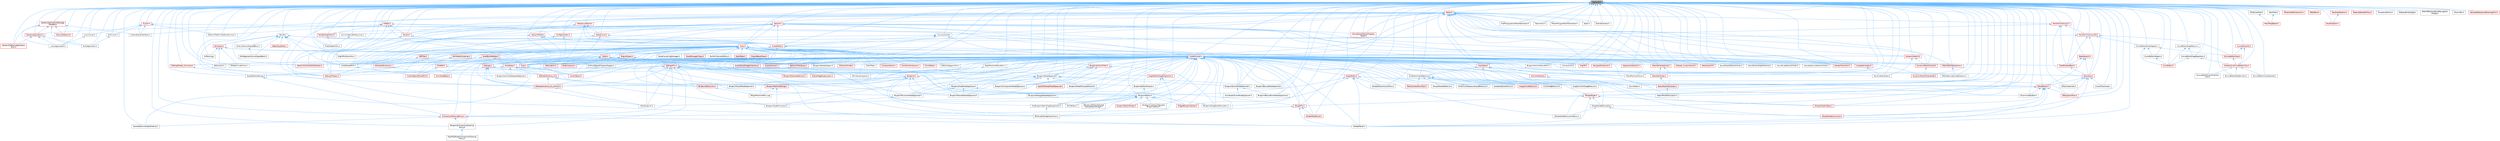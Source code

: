 digraph "Vector2D.h"
{
 // INTERACTIVE_SVG=YES
 // LATEX_PDF_SIZE
  bgcolor="transparent";
  edge [fontname=Helvetica,fontsize=10,labelfontname=Helvetica,labelfontsize=10];
  node [fontname=Helvetica,fontsize=10,shape=box,height=0.2,width=0.4];
  Node1 [id="Node000001",label="Vector2D.h",height=0.2,width=0.4,color="gray40", fillcolor="grey60", style="filled", fontcolor="black",tooltip=" "];
  Node1 -> Node2 [id="edge1_Node000001_Node000002",dir="back",color="steelblue1",style="solid",tooltip=" "];
  Node2 [id="Node000002",label="AndroidInputInterface.h",height=0.2,width=0.4,color="grey40", fillcolor="white", style="filled",URL="$da/d8e/AndroidInputInterface_8h.html",tooltip=" "];
  Node1 -> Node3 [id="edge2_Node000001_Node000003",dir="back",color="steelblue1",style="solid",tooltip=" "];
  Node3 [id="Node000003",label="AnyButtonInputBehavior.h",height=0.2,width=0.4,color="grey40", fillcolor="white", style="filled",URL="$da/d63/AnyButtonInputBehavior_8h.html",tooltip=" "];
  Node3 -> Node4 [id="edge3_Node000003_Node000004",dir="back",color="steelblue1",style="solid",tooltip=" "];
  Node4 [id="Node000004",label="ClickDragBehavior.h",height=0.2,width=0.4,color="grey40", fillcolor="white", style="filled",URL="$dd/d80/ClickDragBehavior_8h.html",tooltip=" "];
  Node3 -> Node5 [id="edge4_Node000003_Node000005",dir="back",color="steelblue1",style="solid",tooltip=" "];
  Node5 [id="Node000005",label="MeshSurfacePointTool.h",height=0.2,width=0.4,color="red", fillcolor="#FFF0F0", style="filled",URL="$d5/d09/MeshSurfacePointTool_8h.html",tooltip=" "];
  Node3 -> Node23 [id="edge5_Node000003_Node000023",dir="back",color="steelblue1",style="solid",tooltip=" "];
  Node23 [id="Node000023",label="MouseWheelBehavior.h",height=0.2,width=0.4,color="grey40", fillcolor="white", style="filled",URL="$d3/da7/MouseWheelBehavior_8h.html",tooltip=" "];
  Node3 -> Node24 [id="edge6_Node000003_Node000024",dir="back",color="steelblue1",style="solid",tooltip=" "];
  Node24 [id="Node000024",label="MultiClickSequenceInputBehavior.h",height=0.2,width=0.4,color="grey40", fillcolor="white", style="filled",URL="$dc/d5c/MultiClickSequenceInputBehavior_8h.html",tooltip=" "];
  Node3 -> Node25 [id="edge7_Node000003_Node000025",dir="back",color="steelblue1",style="solid",tooltip=" "];
  Node25 [id="Node000025",label="ScalableSphereGizmo.h",height=0.2,width=0.4,color="grey40", fillcolor="white", style="filled",URL="$de/d8e/ScalableSphereGizmo_8h.html",tooltip=" "];
  Node3 -> Node26 [id="edge8_Node000003_Node000026",dir="back",color="steelblue1",style="solid",tooltip=" "];
  Node26 [id="Node000026",label="SingleClickBehavior.h",height=0.2,width=0.4,color="red", fillcolor="#FFF0F0", style="filled",URL="$d2/ded/SingleClickBehavior_8h.html",tooltip=" "];
  Node3 -> Node35 [id="edge9_Node000003_Node000035",dir="back",color="steelblue1",style="solid",tooltip=" "];
  Node35 [id="Node000035",label="SingleClickOrDragBehavior.h",height=0.2,width=0.4,color="grey40", fillcolor="white", style="filled",URL="$d8/de1/SingleClickOrDragBehavior_8h.html",tooltip=" "];
  Node1 -> Node36 [id="edge10_Node000001_Node000036",dir="back",color="steelblue1",style="solid",tooltip=" "];
  Node36 [id="Node000036",label="BCSplineFilter.h",height=0.2,width=0.4,color="grey40", fillcolor="white", style="filled",URL="$d4/dd5/BCSplineFilter_8h.html",tooltip=" "];
  Node36 -> Node37 [id="edge11_Node000036_Node000037",dir="back",color="steelblue1",style="solid",tooltip=" "];
  Node37 [id="Node000037",label="MeshMapBaker.h",height=0.2,width=0.4,color="red", fillcolor="#FFF0F0", style="filled",URL="$d5/d05/MeshMapBaker_8h.html",tooltip=" "];
  Node1 -> Node43 [id="edge12_Node000001_Node000043",dir="back",color="steelblue1",style="solid",tooltip=" "];
  Node43 [id="Node000043",label="BPVariableDragDropAction.h",height=0.2,width=0.4,color="grey40", fillcolor="white", style="filled",URL="$dd/d23/BPVariableDragDropAction_8h.html",tooltip=" "];
  Node1 -> Node44 [id="edge13_Node000001_Node000044",dir="back",color="steelblue1",style="solid",tooltip=" "];
  Node44 [id="Node000044",label="BlueprintActionMenuItem.h",height=0.2,width=0.4,color="grey40", fillcolor="white", style="filled",URL="$d8/dca/BlueprintActionMenuItem_8h.html",tooltip=" "];
  Node1 -> Node45 [id="edge14_Node000001_Node000045",dir="back",color="steelblue1",style="solid",tooltip=" "];
  Node45 [id="Node000045",label="BlueprintBoundEventNodeSpawner.h",height=0.2,width=0.4,color="grey40", fillcolor="white", style="filled",URL="$dc/d31/BlueprintBoundEventNodeSpawner_8h.html",tooltip=" "];
  Node1 -> Node46 [id="edge15_Node000001_Node000046",dir="back",color="steelblue1",style="solid",tooltip=" "];
  Node46 [id="Node000046",label="BlueprintBoundNodeSpawner.h",height=0.2,width=0.4,color="grey40", fillcolor="white", style="filled",URL="$d4/da4/BlueprintBoundNodeSpawner_8h.html",tooltip=" "];
  Node1 -> Node47 [id="edge16_Node000001_Node000047",dir="back",color="steelblue1",style="solid",tooltip=" "];
  Node47 [id="Node000047",label="BlueprintComponentNodeSpawner.h",height=0.2,width=0.4,color="grey40", fillcolor="white", style="filled",URL="$d2/d98/BlueprintComponentNodeSpawner_8h.html",tooltip=" "];
  Node1 -> Node48 [id="edge17_Node000001_Node000048",dir="back",color="steelblue1",style="solid",tooltip=" "];
  Node48 [id="Node000048",label="BlueprintConnectionDrawing\lPolicy.h",height=0.2,width=0.4,color="grey40", fillcolor="white", style="filled",URL="$d2/dfc/BlueprintConnectionDrawingPolicy_8h.html",tooltip=" "];
  Node48 -> Node49 [id="edge18_Node000048_Node000049",dir="back",color="steelblue1",style="solid",tooltip=" "];
  Node49 [id="Node000049",label="RigVMEdGraphConnectionDrawing\lPolicy.h",height=0.2,width=0.4,color="grey40", fillcolor="white", style="filled",URL="$d7/df8/RigVMEdGraphConnectionDrawingPolicy_8h.html",tooltip=" "];
  Node1 -> Node50 [id="edge19_Node000001_Node000050",dir="back",color="steelblue1",style="solid",tooltip=" "];
  Node50 [id="Node000050",label="BlueprintDragDropMenuItem.h",height=0.2,width=0.4,color="grey40", fillcolor="white", style="filled",URL="$dc/deb/BlueprintDragDropMenuItem_8h.html",tooltip=" "];
  Node1 -> Node51 [id="edge20_Node000001_Node000051",dir="back",color="steelblue1",style="solid",tooltip=" "];
  Node51 [id="Node000051",label="BlueprintEditor.h",height=0.2,width=0.4,color="grey40", fillcolor="white", style="filled",URL="$df/d7d/BlueprintEditor_8h.html",tooltip=" "];
  Node51 -> Node43 [id="edge21_Node000051_Node000043",dir="back",color="steelblue1",style="solid",tooltip=" "];
  Node51 -> Node50 [id="edge22_Node000051_Node000050",dir="back",color="steelblue1",style="solid",tooltip=" "];
  Node51 -> Node52 [id="edge23_Node000051_Node000052",dir="back",color="steelblue1",style="solid",tooltip=" "];
  Node52 [id="Node000052",label="BlueprintEditorModes.h",height=0.2,width=0.4,color="red", fillcolor="#FFF0F0", style="filled",URL="$d9/d70/BlueprintEditorModes_8h.html",tooltip=" "];
  Node51 -> Node54 [id="edge24_Node000051_Node000054",dir="back",color="steelblue1",style="solid",tooltip=" "];
  Node54 [id="Node000054",label="IDisplayClusterConfigurator\lBlueprintEditor.h",height=0.2,width=0.4,color="grey40", fillcolor="white", style="filled",URL="$dd/d4b/IDisplayClusterConfiguratorBlueprintEditor_8h.html",tooltip=" "];
  Node51 -> Node55 [id="edge25_Node000051_Node000055",dir="back",color="steelblue1",style="solid",tooltip=" "];
  Node55 [id="Node000055",label="MyBlueprintItemDragDropAction.h",height=0.2,width=0.4,color="grey40", fillcolor="white", style="filled",URL="$da/d11/MyBlueprintItemDragDropAction_8h.html",tooltip=" "];
  Node55 -> Node43 [id="edge26_Node000055_Node000043",dir="back",color="steelblue1",style="solid",tooltip=" "];
  Node51 -> Node56 [id="edge27_Node000051_Node000056",dir="back",color="steelblue1",style="solid",tooltip=" "];
  Node56 [id="Node000056",label="SBlueprintEditorSelected\lDebugObjectWidget.h",height=0.2,width=0.4,color="grey40", fillcolor="white", style="filled",URL="$de/d6c/SBlueprintEditorSelectedDebugObjectWidget_8h.html",tooltip=" "];
  Node51 -> Node57 [id="edge28_Node000051_Node000057",dir="back",color="steelblue1",style="solid",tooltip=" "];
  Node57 [id="Node000057",label="SMyBlueprint.h",height=0.2,width=0.4,color="grey40", fillcolor="white", style="filled",URL="$d3/d34/SMyBlueprint_8h.html",tooltip=" "];
  Node51 -> Node58 [id="edge29_Node000051_Node000058",dir="back",color="steelblue1",style="solid",tooltip=" "];
  Node58 [id="Node000058",label="SSCSEditor.h",height=0.2,width=0.4,color="grey40", fillcolor="white", style="filled",URL="$d0/d2e/SSCSEditor_8h.html",tooltip=" "];
  Node51 -> Node59 [id="edge30_Node000051_Node000059",dir="back",color="steelblue1",style="solid",tooltip=" "];
  Node59 [id="Node000059",label="WidgetBlueprintEditor.h",height=0.2,width=0.4,color="red", fillcolor="#FFF0F0", style="filled",URL="$d6/d04/WidgetBlueprintEditor_8h.html",tooltip=" "];
  Node1 -> Node62 [id="edge31_Node000001_Node000062",dir="back",color="steelblue1",style="solid",tooltip=" "];
  Node62 [id="Node000062",label="BlueprintEditorModule.h",height=0.2,width=0.4,color="grey40", fillcolor="white", style="filled",URL="$df/d39/BlueprintEditorModule_8h.html",tooltip=" "];
  Node62 -> Node51 [id="edge32_Node000062_Node000051",dir="back",color="steelblue1",style="solid",tooltip=" "];
  Node1 -> Node63 [id="edge33_Node000001_Node000063",dir="back",color="steelblue1",style="solid",tooltip=" "];
  Node63 [id="Node000063",label="BlueprintEventNodeSpawner.h",height=0.2,width=0.4,color="grey40", fillcolor="white", style="filled",URL="$d4/dd3/BlueprintEventNodeSpawner_8h.html",tooltip=" "];
  Node63 -> Node64 [id="edge34_Node000063_Node000064",dir="back",color="steelblue1",style="solid",tooltip=" "];
  Node64 [id="Node000064",label="AnimNotifyEventNodeSpawner.h",height=0.2,width=0.4,color="grey40", fillcolor="white", style="filled",URL="$d9/d16/AnimNotifyEventNodeSpawner_8h.html",tooltip=" "];
  Node63 -> Node45 [id="edge35_Node000063_Node000045",dir="back",color="steelblue1",style="solid",tooltip=" "];
  Node1 -> Node65 [id="edge36_Node000001_Node000065",dir="back",color="steelblue1",style="solid",tooltip=" "];
  Node65 [id="Node000065",label="BlueprintFieldNodeSpawner.h",height=0.2,width=0.4,color="grey40", fillcolor="white", style="filled",URL="$da/d70/BlueprintFieldNodeSpawner_8h.html",tooltip=" "];
  Node65 -> Node66 [id="edge37_Node000065_Node000066",dir="back",color="steelblue1",style="solid",tooltip=" "];
  Node66 [id="Node000066",label="BlueprintDelegateNodeSpawner.h",height=0.2,width=0.4,color="grey40", fillcolor="white", style="filled",URL="$dc/d16/BlueprintDelegateNodeSpawner_8h.html",tooltip=" "];
  Node65 -> Node67 [id="edge38_Node000065_Node000067",dir="back",color="steelblue1",style="solid",tooltip=" "];
  Node67 [id="Node000067",label="BlueprintFunctionNodeSpawner.h",height=0.2,width=0.4,color="grey40", fillcolor="white", style="filled",URL="$d0/d59/BlueprintFunctionNodeSpawner_8h.html",tooltip=" "];
  Node67 -> Node68 [id="edge39_Node000067_Node000068",dir="back",color="steelblue1",style="solid",tooltip=" "];
  Node68 [id="Node000068",label="BlueprintTypePromotion.h",height=0.2,width=0.4,color="grey40", fillcolor="white", style="filled",URL="$d2/d23/BlueprintTypePromotion_8h.html",tooltip=" "];
  Node65 -> Node69 [id="edge40_Node000065_Node000069",dir="back",color="steelblue1",style="solid",tooltip=" "];
  Node69 [id="Node000069",label="BlueprintVariableNodeSpawner.h",height=0.2,width=0.4,color="grey40", fillcolor="white", style="filled",URL="$db/dba/BlueprintVariableNodeSpawner_8h.html",tooltip=" "];
  Node1 -> Node67 [id="edge41_Node000001_Node000067",dir="back",color="steelblue1",style="solid",tooltip=" "];
  Node1 -> Node70 [id="edge42_Node000001_Node000070",dir="back",color="steelblue1",style="solid",tooltip=" "];
  Node70 [id="Node000070",label="BlueprintNodeSpawner.h",height=0.2,width=0.4,color="grey40", fillcolor="white", style="filled",URL="$d1/de9/BlueprintNodeSpawner_8h.html",tooltip=" "];
  Node70 -> Node71 [id="edge43_Node000070_Node000071",dir="back",color="steelblue1",style="solid",tooltip=" "];
  Node71 [id="Node000071",label="BlueprintAssetNodeSpawner.h",height=0.2,width=0.4,color="grey40", fillcolor="white", style="filled",URL="$d2/d56/BlueprintAssetNodeSpawner_8h.html",tooltip=" "];
  Node70 -> Node46 [id="edge44_Node000070_Node000046",dir="back",color="steelblue1",style="solid",tooltip=" "];
  Node70 -> Node47 [id="edge45_Node000070_Node000047",dir="back",color="steelblue1",style="solid",tooltip=" "];
  Node70 -> Node63 [id="edge46_Node000070_Node000063",dir="back",color="steelblue1",style="solid",tooltip=" "];
  Node70 -> Node65 [id="edge47_Node000070_Node000065",dir="back",color="steelblue1",style="solid",tooltip=" "];
  Node70 -> Node67 [id="edge48_Node000070_Node000067",dir="back",color="steelblue1",style="solid",tooltip=" "];
  Node70 -> Node72 [id="edge49_Node000070_Node000072",dir="back",color="steelblue1",style="solid",tooltip=" "];
  Node72 [id="Node000072",label="BlueprintNodeTemplateCache.h",height=0.2,width=0.4,color="grey40", fillcolor="white", style="filled",URL="$d7/d87/BlueprintNodeTemplateCache_8h.html",tooltip=" "];
  Node70 -> Node69 [id="edge50_Node000070_Node000069",dir="back",color="steelblue1",style="solid",tooltip=" "];
  Node70 -> Node73 [id="edge51_Node000070_Node000073",dir="back",color="steelblue1",style="solid",tooltip=" "];
  Node73 [id="Node000073",label="RigVMEdGraphNodeSpawner.h",height=0.2,width=0.4,color="red", fillcolor="#FFF0F0", style="filled",URL="$d4/d8b/RigVMEdGraphNodeSpawner_8h.html",tooltip=" "];
  Node70 -> Node80 [id="edge52_Node000070_Node000080",dir="back",color="steelblue1",style="solid",tooltip=" "];
  Node80 [id="Node000080",label="SRigVMActionMenu.cpp",height=0.2,width=0.4,color="grey40", fillcolor="white", style="filled",URL="$dc/d4c/SRigVMActionMenu_8cpp.html",tooltip=" "];
  Node1 -> Node69 [id="edge53_Node000001_Node000069",dir="back",color="steelblue1",style="solid",tooltip=" "];
  Node1 -> Node81 [id="edge54_Node000001_Node000081",dir="back",color="steelblue1",style="solid",tooltip=" "];
  Node81 [id="Node000081",label="Box2D.h",height=0.2,width=0.4,color="grey40", fillcolor="white", style="filled",URL="$d3/d1c/Box2D_8h.html",tooltip=" "];
  Node81 -> Node82 [id="edge55_Node000081_Node000082",dir="back",color="steelblue1",style="solid",tooltip=" "];
  Node82 [id="Node000082",label="BoxTypes.h",height=0.2,width=0.4,color="red", fillcolor="#FFF0F0", style="filled",URL="$d2/da2/BoxTypes_8h.html",tooltip=" "];
  Node82 -> Node139 [id="edge56_Node000082_Node000139",dir="back",color="steelblue1",style="solid",tooltip=" "];
  Node139 [id="Node000139",label="Delaunay2.h",height=0.2,width=0.4,color="grey40", fillcolor="white", style="filled",URL="$d2/d4c/Delaunay2_8h.html",tooltip=" "];
  Node82 -> Node195 [id="edge57_Node000082_Node000195",dir="back",color="steelblue1",style="solid",tooltip=" "];
  Node195 [id="Node000195",label="DynamicMesh3.h",height=0.2,width=0.4,color="red", fillcolor="#FFF0F0", style="filled",URL="$d5/d34/DynamicMesh3_8h.html",tooltip=" "];
  Node195 -> Node355 [id="edge58_Node000195_Node000355",dir="back",color="steelblue1",style="solid",tooltip=" "];
  Node355 [id="Node000355",label="DynamicMeshOverlay.h",height=0.2,width=0.4,color="red", fillcolor="#FFF0F0", style="filled",URL="$de/d26/DynamicMeshOverlay_8h.html",tooltip=" "];
  Node355 -> Node248 [id="edge59_Node000355_Node000248",dir="back",color="steelblue1",style="solid",tooltip=" "];
  Node248 [id="Node000248",label="DynamicMeshAttributeSet.h",height=0.2,width=0.4,color="red", fillcolor="#FFF0F0", style="filled",URL="$d1/d88/DynamicMeshAttributeSet_8h.html",tooltip=" "];
  Node195 -> Node153 [id="edge60_Node000195_Node000153",dir="back",color="steelblue1",style="solid",tooltip=" "];
  Node153 [id="Node000153",label="RevolveGenerator.h",height=0.2,width=0.4,color="grey40", fillcolor="white", style="filled",URL="$dd/d0a/RevolveGenerator_8h.html",tooltip=" "];
  Node82 -> Node151 [id="edge61_Node000082_Node000151",dir="back",color="steelblue1",style="solid",tooltip=" "];
  Node151 [id="Node000151",label="SweepGenerator.h",height=0.2,width=0.4,color="red", fillcolor="#FFF0F0", style="filled",URL="$df/dab/SweepGenerator_8h.html",tooltip=" "];
  Node151 -> Node153 [id="edge62_Node000151_Node000153",dir="back",color="steelblue1",style="solid",tooltip=" "];
  Node82 -> Node506 [id="edge63_Node000082_Node000506",dir="back",color="steelblue1",style="solid",tooltip=" "];
  Node506 [id="Node000506",label="UVPacking.h",height=0.2,width=0.4,color="grey40", fillcolor="white", style="filled",URL="$da/d89/UVPacking_8h.html",tooltip=" "];
  Node82 -> Node509 [id="edge64_Node000082_Node000509",dir="back",color="steelblue1",style="solid",tooltip=" "];
  Node509 [id="Node000509",label="ZOrderCurvePoints.h",height=0.2,width=0.4,color="grey40", fillcolor="white", style="filled",URL="$d0/d07/ZOrderCurvePoints_8h.html",tooltip=" "];
  Node81 -> Node510 [id="edge65_Node000081_Node000510",dir="back",color="steelblue1",style="solid",tooltip=" "];
  Node510 [id="Node000510",label="Class.h",height=0.2,width=0.4,color="red", fillcolor="#FFF0F0", style="filled",URL="$d4/d05/Class_8h.html",tooltip=" "];
  Node510 -> Node511 [id="edge66_Node000510_Node000511",dir="back",color="steelblue1",style="solid",tooltip=" "];
  Node511 [id="Node000511",label="ARFilter.h",height=0.2,width=0.4,color="red", fillcolor="#FFF0F0", style="filled",URL="$da/df2/ARFilter_8h.html",tooltip=" "];
  Node511 -> Node518 [id="edge67_Node000511_Node000518",dir="back",color="steelblue1",style="solid",tooltip=" "];
  Node518 [id="Node000518",label="NoExportTypes.h",height=0.2,width=0.4,color="red", fillcolor="#FFF0F0", style="filled",URL="$d3/d21/NoExportTypes_8h.html",tooltip=" "];
  Node510 -> Node596 [id="edge68_Node000510_Node000596",dir="back",color="steelblue1",style="solid",tooltip=" "];
  Node596 [id="Node000596",label="AnimNodeBase.h",height=0.2,width=0.4,color="red", fillcolor="#FFF0F0", style="filled",URL="$d9/dce/AnimNodeBase_8h.html",tooltip=" "];
  Node510 -> Node723 [id="edge69_Node000510_Node000723",dir="back",color="steelblue1",style="solid",tooltip=" "];
  Node723 [id="Node000723",label="ArchiveObjectPropertyMapper.h",height=0.2,width=0.4,color="grey40", fillcolor="white", style="filled",URL="$dc/d9a/ArchiveObjectPropertyMapper_8h.html",tooltip=" "];
  Node723 -> Node724 [id="edge70_Node000723_Node000724",dir="back",color="steelblue1",style="solid",tooltip=" "];
  Node724 [id="Node000724",label="CoreUObject.h",height=0.2,width=0.4,color="red", fillcolor="#FFF0F0", style="filled",URL="$d0/ded/CoreUObject_8h.html",tooltip=" "];
  Node510 -> Node730 [id="edge71_Node000510_Node000730",dir="back",color="steelblue1",style="solid",tooltip=" "];
  Node730 [id="Node000730",label="AssetBundleData.h",height=0.2,width=0.4,color="red", fillcolor="#FFF0F0", style="filled",URL="$df/d47/AssetBundleData_8h.html",tooltip=" "];
  Node730 -> Node731 [id="edge72_Node000730_Node000731",dir="back",color="steelblue1",style="solid",tooltip=" "];
  Node731 [id="Node000731",label="AssetData.h",height=0.2,width=0.4,color="red", fillcolor="#FFF0F0", style="filled",URL="$d9/d19/AssetData_8h.html",tooltip=" "];
  Node731 -> Node789 [id="edge73_Node000731_Node000789",dir="back",color="steelblue1",style="solid",tooltip=" "];
  Node789 [id="Node000789",label="AudioWidgetSubsystem.h",height=0.2,width=0.4,color="red", fillcolor="#FFF0F0", style="filled",URL="$de/d1b/AudioWidgetSubsystem_8h.html",tooltip=" "];
  Node731 -> Node791 [id="edge74_Node000731_Node000791",dir="back",color="steelblue1",style="solid",tooltip=" "];
  Node791 [id="Node000791",label="BlueprintActionDatabaseRegistrar.h",height=0.2,width=0.4,color="grey40", fillcolor="white", style="filled",URL="$d5/d5d/BlueprintActionDatabaseRegistrar_8h.html",tooltip=" "];
  Node731 -> Node71 [id="edge75_Node000731_Node000071",dir="back",color="steelblue1",style="solid",tooltip=" "];
  Node731 -> Node929 [id="edge76_Node000731_Node000929",dir="back",color="steelblue1",style="solid",tooltip=" "];
  Node929 [id="Node000929",label="EdGraphSchema_K2.h",height=0.2,width=0.4,color="red", fillcolor="#FFF0F0", style="filled",URL="$d0/dcf/EdGraphSchema__K2_8h.html",tooltip=" "];
  Node929 -> Node932 [id="edge77_Node000929_Node000932",dir="back",color="steelblue1",style="solid",tooltip=" "];
  Node932 [id="Node000932",label="BlueprintEditorUtils.h",height=0.2,width=0.4,color="red", fillcolor="#FFF0F0", style="filled",URL="$d7/d3d/BlueprintEditorUtils_8h.html",tooltip=" "];
  Node932 -> Node80 [id="edge78_Node000932_Node000080",dir="back",color="steelblue1",style="solid",tooltip=" "];
  Node929 -> Node68 [id="edge79_Node000929_Node000068",dir="back",color="steelblue1",style="solid",tooltip=" "];
  Node929 -> Node934 [id="edge80_Node000929_Node000934",dir="back",color="steelblue1",style="solid",tooltip=" "];
  Node934 [id="Node000934",label="EdGraphSchema_K2_Actions.h",height=0.2,width=0.4,color="red", fillcolor="#FFF0F0", style="filled",URL="$d8/d9c/EdGraphSchema__K2__Actions_8h.html",tooltip=" "];
  Node934 -> Node57 [id="edge81_Node000934_Node000057",dir="back",color="steelblue1",style="solid",tooltip=" "];
  Node731 -> Node518 [id="edge82_Node000731_Node000518",dir="back",color="steelblue1",style="solid",tooltip=" "];
  Node731 -> Node807 [id="edge83_Node000731_Node000807",dir="back",color="steelblue1",style="solid",tooltip=" "];
  Node807 [id="Node000807",label="SoundSubmixGraphSchema.h",height=0.2,width=0.4,color="grey40", fillcolor="white", style="filled",URL="$dc/ddf/SoundSubmixGraphSchema_8h.html",tooltip=" "];
  Node731 -> Node59 [id="edge84_Node000731_Node000059",dir="back",color="steelblue1",style="solid",tooltip=" "];
  Node730 -> Node518 [id="edge85_Node000730_Node000518",dir="back",color="steelblue1",style="solid",tooltip=" "];
  Node510 -> Node1397 [id="edge86_Node000510_Node001397",dir="back",color="steelblue1",style="solid",tooltip=" "];
  Node1397 [id="Node001397",label="AssetCompilingManager.h",height=0.2,width=0.4,color="grey40", fillcolor="white", style="filled",URL="$d2/d23/AssetCompilingManager_8h.html",tooltip=" "];
  Node510 -> Node731 [id="edge87_Node000510_Node000731",dir="back",color="steelblue1",style="solid",tooltip=" "];
  Node510 -> Node1398 [id="edge88_Node000510_Node001398",dir="back",color="steelblue1",style="solid",tooltip=" "];
  Node1398 [id="Node001398",label="AssetManagerTypes.h",height=0.2,width=0.4,color="red", fillcolor="#FFF0F0", style="filled",URL="$d6/d98/AssetManagerTypes_8h.html",tooltip=" "];
  Node510 -> Node1400 [id="edge89_Node000510_Node001400",dir="back",color="steelblue1",style="solid",tooltip=" "];
  Node1400 [id="Node001400",label="Attenuation.h",height=0.2,width=0.4,color="red", fillcolor="#FFF0F0", style="filled",URL="$d3/d18/Attenuation_8h.html",tooltip=" "];
  Node510 -> Node1430 [id="edge90_Node000510_Node001430",dir="back",color="steelblue1",style="solid",tooltip=" "];
  Node1430 [id="Node001430",label="AttributesContainer.h",height=0.2,width=0.4,color="red", fillcolor="#FFF0F0", style="filled",URL="$d7/db7/AttributesContainer_8h.html",tooltip=" "];
  Node1430 -> Node1431 [id="edge91_Node001430_Node001431",dir="back",color="steelblue1",style="solid",tooltip=" "];
  Node1431 [id="Node001431",label="AttributesRuntime.h",height=0.2,width=0.4,color="red", fillcolor="#FFF0F0", style="filled",URL="$dc/dc1/AttributesRuntime_8h.html",tooltip=" "];
  Node1431 -> Node596 [id="edge92_Node001431_Node000596",dir="back",color="steelblue1",style="solid",tooltip=" "];
  Node510 -> Node1431 [id="edge93_Node000510_Node001431",dir="back",color="steelblue1",style="solid",tooltip=" "];
  Node510 -> Node1467 [id="edge94_Node000510_Node001467",dir="back",color="steelblue1",style="solid",tooltip=" "];
  Node1467 [id="Node001467",label="AudioPanelWidgetInterface.h",height=0.2,width=0.4,color="red", fillcolor="#FFF0F0", style="filled",URL="$da/d52/AudioPanelWidgetInterface_8h.html",tooltip=" "];
  Node510 -> Node1469 [id="edge95_Node000510_Node001469",dir="back",color="steelblue1",style="solid",tooltip=" "];
  Node1469 [id="Node001469",label="AudioVolume.h",height=0.2,width=0.4,color="red", fillcolor="#FFF0F0", style="filled",URL="$dd/dbb/AudioVolume_8h.html",tooltip=" "];
  Node510 -> Node789 [id="edge96_Node000510_Node000789",dir="back",color="steelblue1",style="solid",tooltip=" "];
  Node510 -> Node43 [id="edge97_Node000510_Node000043",dir="back",color="steelblue1",style="solid",tooltip=" "];
  Node510 -> Node1492 [id="edge98_Node000510_Node001492",dir="back",color="steelblue1",style="solid",tooltip=" "];
  Node1492 [id="Node001492",label="BehaviorTreeTypes.h",height=0.2,width=0.4,color="red", fillcolor="#FFF0F0", style="filled",URL="$db/d7c/BehaviorTreeTypes_8h.html",tooltip=" "];
  Node510 -> Node1559 [id="edge99_Node000510_Node001559",dir="back",color="steelblue1",style="solid",tooltip=" "];
  Node1559 [id="Node001559",label="Blueprint.h",height=0.2,width=0.4,color="red", fillcolor="#FFF0F0", style="filled",URL="$d8/d4d/Blueprint_8h.html",tooltip=" "];
  Node1559 -> Node43 [id="edge100_Node001559_Node000043",dir="back",color="steelblue1",style="solid",tooltip=" "];
  Node1559 -> Node51 [id="edge101_Node001559_Node000051",dir="back",color="steelblue1",style="solid",tooltip=" "];
  Node1559 -> Node62 [id="edge102_Node001559_Node000062",dir="back",color="steelblue1",style="solid",tooltip=" "];
  Node1559 -> Node1106 [id="edge103_Node001559_Node001106",dir="back",color="steelblue1",style="solid",tooltip=" "];
  Node1106 [id="Node001106",label="BlueprintEditorSettings.h",height=0.2,width=0.4,color="red", fillcolor="#FFF0F0", style="filled",URL="$d4/dbc/BlueprintEditorSettings_8h.html",tooltip=" "];
  Node1106 -> Node68 [id="edge104_Node001106_Node000068",dir="back",color="steelblue1",style="solid",tooltip=" "];
  Node1106 -> Node80 [id="edge105_Node001106_Node000080",dir="back",color="steelblue1",style="solid",tooltip=" "];
  Node1559 -> Node932 [id="edge106_Node001559_Node000932",dir="back",color="steelblue1",style="solid",tooltip=" "];
  Node1559 -> Node69 [id="edge107_Node001559_Node000069",dir="back",color="steelblue1",style="solid",tooltip=" "];
  Node1559 -> Node934 [id="edge108_Node001559_Node000934",dir="back",color="steelblue1",style="solid",tooltip=" "];
  Node1559 -> Node55 [id="edge109_Node001559_Node000055",dir="back",color="steelblue1",style="solid",tooltip=" "];
  Node510 -> Node791 [id="edge110_Node000510_Node000791",dir="back",color="steelblue1",style="solid",tooltip=" "];
  Node510 -> Node1663 [id="edge111_Node000510_Node001663",dir="back",color="steelblue1",style="solid",tooltip=" "];
  Node1663 [id="Node001663",label="BlueprintActionFilter.h",height=0.2,width=0.4,color="red", fillcolor="#FFF0F0", style="filled",URL="$d5/d2a/BlueprintActionFilter_8h.html",tooltip=" "];
  Node1663 -> Node47 [id="edge112_Node001663_Node000047",dir="back",color="steelblue1",style="solid",tooltip=" "];
  Node1663 -> Node50 [id="edge113_Node001663_Node000050",dir="back",color="steelblue1",style="solid",tooltip=" "];
  Node1663 -> Node67 [id="edge114_Node001663_Node000067",dir="back",color="steelblue1",style="solid",tooltip=" "];
  Node1663 -> Node70 [id="edge115_Node001663_Node000070",dir="back",color="steelblue1",style="solid",tooltip=" "];
  Node1663 -> Node69 [id="edge116_Node001663_Node000069",dir="back",color="steelblue1",style="solid",tooltip=" "];
  Node1663 -> Node73 [id="edge117_Node001663_Node000073",dir="back",color="steelblue1",style="solid",tooltip=" "];
  Node510 -> Node71 [id="edge118_Node000510_Node000071",dir="back",color="steelblue1",style="solid",tooltip=" "];
  Node510 -> Node1106 [id="edge119_Node000510_Node001106",dir="back",color="steelblue1",style="solid",tooltip=" "];
  Node510 -> Node932 [id="edge120_Node000510_Node000932",dir="back",color="steelblue1",style="solid",tooltip=" "];
  Node510 -> Node63 [id="edge121_Node000510_Node000063",dir="back",color="steelblue1",style="solid",tooltip=" "];
  Node510 -> Node65 [id="edge122_Node000510_Node000065",dir="back",color="steelblue1",style="solid",tooltip=" "];
  Node510 -> Node67 [id="edge123_Node000510_Node000067",dir="back",color="steelblue1",style="solid",tooltip=" "];
  Node510 -> Node1664 [id="edge124_Node000510_Node001664",dir="back",color="steelblue1",style="solid",tooltip=" "];
  Node1664 [id="Node001664",label="BlueprintGeneratedClass.h",height=0.2,width=0.4,color="red", fillcolor="#FFF0F0", style="filled",URL="$d6/d77/BlueprintGeneratedClass_8h.html",tooltip=" "];
  Node510 -> Node1667 [id="edge125_Node000510_Node001667",dir="back",color="steelblue1",style="solid",tooltip=" "];
  Node1667 [id="Node001667",label="BlueprintNodeHelpers.h",height=0.2,width=0.4,color="grey40", fillcolor="white", style="filled",URL="$df/d9b/BlueprintNodeHelpers_8h.html",tooltip=" "];
  Node510 -> Node1668 [id="edge126_Node000510_Node001668",dir="back",color="steelblue1",style="solid",tooltip=" "];
  Node1668 [id="Node001668",label="BodyInstance.h",height=0.2,width=0.4,color="red", fillcolor="#FFF0F0", style="filled",URL="$d3/d42/BodyInstance_8h.html",tooltip=" "];
  Node510 -> Node1644 [id="edge127_Node000510_Node001644",dir="back",color="steelblue1",style="solid",tooltip=" "];
  Node1644 [id="Node001644",label="BuiltInChannelEditors.h",height=0.2,width=0.4,color="grey40", fillcolor="white", style="filled",URL="$df/daf/BuiltInChannelEditors_8h.html",tooltip=" "];
  Node510 -> Node1887 [id="edge128_Node000510_Node001887",dir="back",color="steelblue1",style="solid",tooltip=" "];
  Node1887 [id="Node001887",label="Casts.h",height=0.2,width=0.4,color="red", fillcolor="#FFF0F0", style="filled",URL="$d4/d55/Casts_8h.html",tooltip=" "];
  Node1887 -> Node70 [id="edge129_Node001887_Node000070",dir="back",color="steelblue1",style="solid",tooltip=" "];
  Node1887 -> Node724 [id="edge130_Node001887_Node000724",dir="back",color="steelblue1",style="solid",tooltip=" "];
  Node1887 -> Node1895 [id="edge131_Node001887_Node001895",dir="back",color="steelblue1",style="solid",tooltip=" "];
  Node1895 [id="Node001895",label="CoreUObjectSharedPCH.h",height=0.2,width=0.4,color="red", fillcolor="#FFF0F0", style="filled",URL="$de/d2f/CoreUObjectSharedPCH_8h.html",tooltip=" "];
  Node1887 -> Node1897 [id="edge132_Node001887_Node001897",dir="back",color="steelblue1",style="solid",tooltip=" "];
  Node1897 [id="Node001897",label="EdGraph.h",height=0.2,width=0.4,color="red", fillcolor="#FFF0F0", style="filled",URL="$dd/dae/EdGraph_8h.html",tooltip=" "];
  Node1897 -> Node932 [id="edge133_Node001897_Node000932",dir="back",color="steelblue1",style="solid",tooltip=" "];
  Node1897 -> Node929 [id="edge134_Node001897_Node000929",dir="back",color="steelblue1",style="solid",tooltip=" "];
  Node1897 -> Node934 [id="edge135_Node001897_Node000934",dir="back",color="steelblue1",style="solid",tooltip=" "];
  Node1897 -> Node57 [id="edge136_Node001897_Node000057",dir="back",color="steelblue1",style="solid",tooltip=" "];
  Node1887 -> Node1913 [id="edge137_Node001887_Node001913",dir="back",color="steelblue1",style="solid",tooltip=" "];
  Node1913 [id="Node001913",label="EdGraphPin.h",height=0.2,width=0.4,color="red", fillcolor="#FFF0F0", style="filled",URL="$da/d52/EdGraphPin_8h.html",tooltip=" "];
  Node1913 -> Node1559 [id="edge138_Node001913_Node001559",dir="back",color="steelblue1",style="solid",tooltip=" "];
  Node1913 -> Node48 [id="edge139_Node001913_Node000048",dir="back",color="steelblue1",style="solid",tooltip=" "];
  Node1913 -> Node51 [id="edge140_Node001913_Node000051",dir="back",color="steelblue1",style="solid",tooltip=" "];
  Node1913 -> Node1664 [id="edge141_Node001913_Node001664",dir="back",color="steelblue1",style="solid",tooltip=" "];
  Node1913 -> Node68 [id="edge142_Node001913_Node000068",dir="back",color="steelblue1",style="solid",tooltip=" "];
  Node1913 -> Node69 [id="edge143_Node001913_Node000069",dir="back",color="steelblue1",style="solid",tooltip=" "];
  Node1913 -> Node805 [id="edge144_Node001913_Node000805",dir="back",color="steelblue1",style="solid",tooltip=" "];
  Node805 [id="Node000805",label="ConnectionDrawingPolicy.h",height=0.2,width=0.4,color="red", fillcolor="#FFF0F0", style="filled",URL="$d5/dc8/ConnectionDrawingPolicy_8h.html",tooltip=" "];
  Node805 -> Node48 [id="edge145_Node000805_Node000048",dir="back",color="steelblue1",style="solid",tooltip=" "];
  Node805 -> Node806 [id="edge146_Node000805_Node000806",dir="back",color="steelblue1",style="solid",tooltip=" "];
  Node806 [id="Node000806",label="SGraphPanel.h",height=0.2,width=0.4,color="grey40", fillcolor="white", style="filled",URL="$d2/dcf/SGraphPanel_8h.html",tooltip=" "];
  Node805 -> Node807 [id="edge147_Node000805_Node000807",dir="back",color="steelblue1",style="solid",tooltip=" "];
  Node1913 -> Node929 [id="edge148_Node001913_Node000929",dir="back",color="steelblue1",style="solid",tooltip=" "];
  Node1913 -> Node934 [id="edge149_Node001913_Node000934",dir="back",color="steelblue1",style="solid",tooltip=" "];
  Node1913 -> Node1109 [id="edge150_Node001913_Node001109",dir="back",color="steelblue1",style="solid",tooltip=" "];
  Node1109 [id="Node001109",label="GraphEditorDragDropAction.h",height=0.2,width=0.4,color="red", fillcolor="#FFF0F0", style="filled",URL="$d7/d19/GraphEditorDragDropAction_8h.html",tooltip=" "];
  Node1109 -> Node43 [id="edge151_Node001109_Node000043",dir="back",color="steelblue1",style="solid",tooltip=" "];
  Node1109 -> Node55 [id="edge152_Node001109_Node000055",dir="back",color="steelblue1",style="solid",tooltip=" "];
  Node1913 -> Node804 [id="edge153_Node001913_Node000804",dir="back",color="steelblue1",style="solid",tooltip=" "];
  Node804 [id="Node000804",label="GraphEditorSettings.h",height=0.2,width=0.4,color="grey40", fillcolor="white", style="filled",URL="$d2/d21/GraphEditorSettings_8h.html",tooltip=" "];
  Node804 -> Node805 [id="edge154_Node000804_Node000805",dir="back",color="steelblue1",style="solid",tooltip=" "];
  Node1913 -> Node806 [id="edge155_Node001913_Node000806",dir="back",color="steelblue1",style="solid",tooltip=" "];
  Node1913 -> Node893 [id="edge156_Node001913_Node000893",dir="back",color="steelblue1",style="solid",tooltip=" "];
  Node893 [id="Node000893",label="SGraphPin.h",height=0.2,width=0.4,color="red", fillcolor="#FFF0F0", style="filled",URL="$d1/dd1/SGraphPin_8h.html",tooltip=" "];
  Node893 -> Node805 [id="edge157_Node000893_Node000805",dir="back",color="steelblue1",style="solid",tooltip=" "];
  Node893 -> Node882 [id="edge158_Node000893_Node000882",dir="back",color="steelblue1",style="solid",tooltip=" "];
  Node882 [id="Node000882",label="SGraphNodeKnot.h",height=0.2,width=0.4,color="red", fillcolor="#FFF0F0", style="filled",URL="$da/da5/SGraphNodeKnot_8h.html",tooltip=" "];
  Node893 -> Node806 [id="edge159_Node000893_Node000806",dir="back",color="steelblue1",style="solid",tooltip=" "];
  Node1913 -> Node57 [id="edge160_Node001913_Node000057",dir="back",color="steelblue1",style="solid",tooltip=" "];
  Node1913 -> Node1920 [id="edge161_Node001913_Node001920",dir="back",color="steelblue1",style="solid",tooltip=" "];
  Node1920 [id="Node001920",label="SPinValueInspector.h",height=0.2,width=0.4,color="grey40", fillcolor="white", style="filled",URL="$d6/d85/SPinValueInspector_8h.html",tooltip=" "];
  Node1887 -> Node934 [id="edge162_Node001887_Node000934",dir="back",color="steelblue1",style="solid",tooltip=" "];
  Node1887 -> Node58 [id="edge163_Node001887_Node000058",dir="back",color="steelblue1",style="solid",tooltip=" "];
  Node510 -> Node3975 [id="edge164_Node000510_Node003975",dir="back",color="steelblue1",style="solid",tooltip=" "];
  Node3975 [id="Node003975",label="ClassIconFinder.h",height=0.2,width=0.4,color="red", fillcolor="#FFF0F0", style="filled",URL="$dc/d62/ClassIconFinder_8h.html",tooltip=" "];
  Node510 -> Node3976 [id="edge165_Node000510_Node003976",dir="back",color="steelblue1",style="solid",tooltip=" "];
  Node3976 [id="Node003976",label="ClassTree.h",height=0.2,width=0.4,color="grey40", fillcolor="white", style="filled",URL="$d4/d0e/ClassTree_8h.html",tooltip=" "];
  Node510 -> Node3977 [id="edge166_Node000510_Node003977",dir="back",color="steelblue1",style="solid",tooltip=" "];
  Node3977 [id="Node003977",label="CompositeFont.h",height=0.2,width=0.4,color="red", fillcolor="#FFF0F0", style="filled",URL="$df/d09/CompositeFont_8h.html",tooltip=" "];
  Node510 -> Node4496 [id="edge167_Node000510_Node004496",dir="back",color="steelblue1",style="solid",tooltip=" "];
  Node4496 [id="Node004496",label="ConstraintInstance.h",height=0.2,width=0.4,color="red", fillcolor="#FFF0F0", style="filled",URL="$d9/db0/ConstraintInstance_8h.html",tooltip=" "];
  Node510 -> Node4499 [id="edge168_Node000510_Node004499",dir="back",color="steelblue1",style="solid",tooltip=" "];
  Node4499 [id="Node004499",label="CoreNet.h",height=0.2,width=0.4,color="red", fillcolor="#FFF0F0", style="filled",URL="$da/d1a/CoreNet_8h.html",tooltip=" "];
  Node4499 -> Node724 [id="edge169_Node004499_Node000724",dir="back",color="steelblue1",style="solid",tooltip=" "];
  Node4499 -> Node1895 [id="edge170_Node004499_Node001895",dir="back",color="steelblue1",style="solid",tooltip=" "];
  Node510 -> Node724 [id="edge171_Node000510_Node000724",dir="back",color="steelblue1",style="solid",tooltip=" "];
  Node510 -> Node1895 [id="edge172_Node000510_Node001895",dir="back",color="steelblue1",style="solid",tooltip=" "];
  Node510 -> Node4517 [id="edge173_Node000510_Node004517",dir="back",color="steelblue1",style="solid",tooltip=" "];
  Node4517 [id="Node004517",label="CurveTable.h",height=0.2,width=0.4,color="red", fillcolor="#FFF0F0", style="filled",URL="$db/def/CurveTable_8h.html",tooltip=" "];
  Node510 -> Node3165 [id="edge174_Node000510_Node003165",dir="back",color="steelblue1",style="solid",tooltip=" "];
  Node3165 [id="Node003165",label="DataTable.h",height=0.2,width=0.4,color="red", fillcolor="#FFF0F0", style="filled",URL="$d3/dba/DataTable_8h.html",tooltip=" "];
  Node510 -> Node1897 [id="edge175_Node000510_Node001897",dir="back",color="steelblue1",style="solid",tooltip=" "];
  Node510 -> Node1913 [id="edge176_Node000510_Node001913",dir="back",color="steelblue1",style="solid",tooltip=" "];
  Node510 -> Node929 [id="edge177_Node000510_Node000929",dir="back",color="steelblue1",style="solid",tooltip=" "];
  Node510 -> Node934 [id="edge178_Node000510_Node000934",dir="back",color="steelblue1",style="solid",tooltip=" "];
  Node510 -> Node4522 [id="edge179_Node000510_Node004522",dir="back",color="steelblue1",style="solid",tooltip=" "];
  Node4522 [id="Node004522",label="EditorCategoryUtils.h",height=0.2,width=0.4,color="grey40", fillcolor="white", style="filled",URL="$d9/d6e/EditorCategoryUtils_8h.html",tooltip=" "];
  Node510 -> Node4523 [id="edge180_Node000510_Node004523",dir="back",color="steelblue1",style="solid",tooltip=" "];
  Node4523 [id="Node004523",label="EngineBaseTypes.h",height=0.2,width=0.4,color="red", fillcolor="#FFF0F0", style="filled",URL="$d6/d1a/EngineBaseTypes_8h.html",tooltip=" "];
  Node510 -> Node4599 [id="edge181_Node000510_Node004599",dir="back",color="steelblue1",style="solid",tooltip=" "];
  Node4599 [id="Node004599",label="EngineTypes.h",height=0.2,width=0.4,color="red", fillcolor="#FFF0F0", style="filled",URL="$df/dcf/EngineTypes_8h.html",tooltip=" "];
  Node4599 -> Node596 [id="edge182_Node004599_Node000596",dir="back",color="steelblue1",style="solid",tooltip=" "];
  Node4599 -> Node1400 [id="edge183_Node004599_Node001400",dir="back",color="steelblue1",style="solid",tooltip=" "];
  Node4599 -> Node1559 [id="edge184_Node004599_Node001559",dir="back",color="steelblue1",style="solid",tooltip=" "];
  Node4599 -> Node1668 [id="edge185_Node004599_Node001668",dir="back",color="steelblue1",style="solid",tooltip=" "];
  Node510 -> Node55 [id="edge186_Node000510_Node000055",dir="back",color="steelblue1",style="solid",tooltip=" "];
  Node510 -> Node978 [id="edge187_Node000510_Node000978",dir="back",color="steelblue1",style="solid",tooltip=" "];
  Node978 [id="Node000978",label="RigVM.h",height=0.2,width=0.4,color="red", fillcolor="#FFF0F0", style="filled",URL="$d0/d5e/RigVM_8h.html",tooltip=" "];
  Node510 -> Node5012 [id="edge188_Node000510_Node005012",dir="back",color="steelblue1",style="solid",tooltip=" "];
  Node5012 [id="Node005012",label="RigVMPythonUtils.h",height=0.2,width=0.4,color="grey40", fillcolor="white", style="filled",URL="$d8/d57/RigVMPythonUtils_8h.html",tooltip=" "];
  Node81 -> Node5344 [id="edge189_Node000081_Node005344",dir="back",color="steelblue1",style="solid",tooltip=" "];
  Node5344 [id="Node005344",label="Core.h",height=0.2,width=0.4,color="red", fillcolor="#FFF0F0", style="filled",URL="$d6/dd7/Core_8h.html",tooltip=" "];
  Node5344 -> Node724 [id="edge190_Node005344_Node000724",dir="back",color="steelblue1",style="solid",tooltip=" "];
  Node81 -> Node5345 [id="edge191_Node000081_Node005345",dir="back",color="steelblue1",style="solid",tooltip=" "];
  Node5345 [id="Node005345",label="CoreMinimal.h",height=0.2,width=0.4,color="red", fillcolor="#FFF0F0", style="filled",URL="$d7/d67/CoreMinimal_8h.html",tooltip=" "];
  Node5345 -> Node596 [id="edge192_Node005345_Node000596",dir="back",color="steelblue1",style="solid",tooltip=" "];
  Node5345 -> Node3 [id="edge193_Node005345_Node000003",dir="back",color="steelblue1",style="solid",tooltip=" "];
  Node5345 -> Node723 [id="edge194_Node005345_Node000723",dir="back",color="steelblue1",style="solid",tooltip=" "];
  Node5345 -> Node1400 [id="edge195_Node005345_Node001400",dir="back",color="steelblue1",style="solid",tooltip=" "];
  Node5345 -> Node1467 [id="edge196_Node005345_Node001467",dir="back",color="steelblue1",style="solid",tooltip=" "];
  Node5345 -> Node1469 [id="edge197_Node005345_Node001469",dir="back",color="steelblue1",style="solid",tooltip=" "];
  Node5345 -> Node789 [id="edge198_Node005345_Node000789",dir="back",color="steelblue1",style="solid",tooltip=" "];
  Node5345 -> Node43 [id="edge199_Node005345_Node000043",dir="back",color="steelblue1",style="solid",tooltip=" "];
  Node5345 -> Node1492 [id="edge200_Node005345_Node001492",dir="back",color="steelblue1",style="solid",tooltip=" "];
  Node5345 -> Node1559 [id="edge201_Node005345_Node001559",dir="back",color="steelblue1",style="solid",tooltip=" "];
  Node5345 -> Node791 [id="edge202_Node005345_Node000791",dir="back",color="steelblue1",style="solid",tooltip=" "];
  Node5345 -> Node1663 [id="edge203_Node005345_Node001663",dir="back",color="steelblue1",style="solid",tooltip=" "];
  Node5345 -> Node44 [id="edge204_Node005345_Node000044",dir="back",color="steelblue1",style="solid",tooltip=" "];
  Node5345 -> Node71 [id="edge205_Node005345_Node000071",dir="back",color="steelblue1",style="solid",tooltip=" "];
  Node5345 -> Node45 [id="edge206_Node005345_Node000045",dir="back",color="steelblue1",style="solid",tooltip=" "];
  Node5345 -> Node46 [id="edge207_Node005345_Node000046",dir="back",color="steelblue1",style="solid",tooltip=" "];
  Node5345 -> Node47 [id="edge208_Node005345_Node000047",dir="back",color="steelblue1",style="solid",tooltip=" "];
  Node5345 -> Node48 [id="edge209_Node005345_Node000048",dir="back",color="steelblue1",style="solid",tooltip=" "];
  Node5345 -> Node66 [id="edge210_Node005345_Node000066",dir="back",color="steelblue1",style="solid",tooltip=" "];
  Node5345 -> Node50 [id="edge211_Node005345_Node000050",dir="back",color="steelblue1",style="solid",tooltip=" "];
  Node5345 -> Node51 [id="edge212_Node005345_Node000051",dir="back",color="steelblue1",style="solid",tooltip=" "];
  Node5345 -> Node52 [id="edge213_Node005345_Node000052",dir="back",color="steelblue1",style="solid",tooltip=" "];
  Node5345 -> Node62 [id="edge214_Node005345_Node000062",dir="back",color="steelblue1",style="solid",tooltip=" "];
  Node5345 -> Node1106 [id="edge215_Node005345_Node001106",dir="back",color="steelblue1",style="solid",tooltip=" "];
  Node5345 -> Node932 [id="edge216_Node005345_Node000932",dir="back",color="steelblue1",style="solid",tooltip=" "];
  Node5345 -> Node63 [id="edge217_Node005345_Node000063",dir="back",color="steelblue1",style="solid",tooltip=" "];
  Node5345 -> Node65 [id="edge218_Node005345_Node000065",dir="back",color="steelblue1",style="solid",tooltip=" "];
  Node5345 -> Node67 [id="edge219_Node005345_Node000067",dir="back",color="steelblue1",style="solid",tooltip=" "];
  Node5345 -> Node1664 [id="edge220_Node005345_Node001664",dir="back",color="steelblue1",style="solid",tooltip=" "];
  Node5345 -> Node1667 [id="edge221_Node005345_Node001667",dir="back",color="steelblue1",style="solid",tooltip=" "];
  Node5345 -> Node70 [id="edge222_Node005345_Node000070",dir="back",color="steelblue1",style="solid",tooltip=" "];
  Node5345 -> Node72 [id="edge223_Node005345_Node000072",dir="back",color="steelblue1",style="solid",tooltip=" "];
  Node5345 -> Node68 [id="edge224_Node005345_Node000068",dir="back",color="steelblue1",style="solid",tooltip=" "];
  Node5345 -> Node69 [id="edge225_Node005345_Node000069",dir="back",color="steelblue1",style="solid",tooltip=" "];
  Node5345 -> Node1668 [id="edge226_Node005345_Node001668",dir="back",color="steelblue1",style="solid",tooltip=" "];
  Node5345 -> Node3975 [id="edge227_Node005345_Node003975",dir="back",color="steelblue1",style="solid",tooltip=" "];
  Node5345 -> Node3976 [id="edge228_Node005345_Node003976",dir="back",color="steelblue1",style="solid",tooltip=" "];
  Node5345 -> Node4 [id="edge229_Node005345_Node000004",dir="back",color="steelblue1",style="solid",tooltip=" "];
  Node5345 -> Node3977 [id="edge230_Node005345_Node003977",dir="back",color="steelblue1",style="solid",tooltip=" "];
  Node5345 -> Node805 [id="edge231_Node005345_Node000805",dir="back",color="steelblue1",style="solid",tooltip=" "];
  Node5345 -> Node4496 [id="edge232_Node005345_Node004496",dir="back",color="steelblue1",style="solid",tooltip=" "];
  Node5345 -> Node138 [id="edge233_Node005345_Node000138",dir="back",color="steelblue1",style="solid",tooltip=" "];
  Node138 [id="Node000138",label="ConvexHull2.h",height=0.2,width=0.4,color="grey40", fillcolor="white", style="filled",URL="$df/dc5/ConvexHull2_8h.html",tooltip=" "];
  Node5345 -> Node5344 [id="edge234_Node005345_Node005344",dir="back",color="steelblue1",style="solid",tooltip=" "];
  Node5345 -> Node5765 [id="edge235_Node005345_Node005765",dir="back",color="steelblue1",style="solid",tooltip=" "];
  Node5765 [id="Node005765",label="CoreSharedPCH.h",height=0.2,width=0.4,color="grey40", fillcolor="white", style="filled",URL="$d8/de5/CoreSharedPCH_8h.html",tooltip=" "];
  Node5765 -> Node1895 [id="edge236_Node005765_Node001895",dir="back",color="steelblue1",style="solid",tooltip=" "];
  Node5345 -> Node4517 [id="edge237_Node005345_Node004517",dir="back",color="steelblue1",style="solid",tooltip=" "];
  Node5345 -> Node139 [id="edge238_Node005345_Node000139",dir="back",color="steelblue1",style="solid",tooltip=" "];
  Node5345 -> Node4355 [id="edge239_Node005345_Node004355",dir="back",color="steelblue1",style="solid",tooltip=" "];
  Node4355 [id="Node004355",label="DesignerExtension.h",height=0.2,width=0.4,color="red", fillcolor="#FFF0F0", style="filled",URL="$d2/d1b/DesignerExtension_8h.html",tooltip=" "];
  Node5345 -> Node1897 [id="edge240_Node005345_Node001897",dir="back",color="steelblue1",style="solid",tooltip=" "];
  Node5345 -> Node803 [id="edge241_Node005345_Node000803",dir="back",color="steelblue1",style="solid",tooltip=" "];
  Node803 [id="Node000803",label="EdGraphNode_Comment.h",height=0.2,width=0.4,color="red", fillcolor="#FFF0F0", style="filled",URL="$dd/d88/EdGraphNode__Comment_8h.html",tooltip=" "];
  Node803 -> Node804 [id="edge242_Node000803_Node000804",dir="back",color="steelblue1",style="solid",tooltip=" "];
  Node5345 -> Node1913 [id="edge243_Node005345_Node001913",dir="back",color="steelblue1",style="solid",tooltip=" "];
  Node5345 -> Node929 [id="edge244_Node005345_Node000929",dir="back",color="steelblue1",style="solid",tooltip=" "];
  Node5345 -> Node934 [id="edge245_Node005345_Node000934",dir="back",color="steelblue1",style="solid",tooltip=" "];
  Node5345 -> Node4522 [id="edge246_Node005345_Node004522",dir="back",color="steelblue1",style="solid",tooltip=" "];
  Node5345 -> Node6238 [id="edge247_Node005345_Node006238",dir="back",color="steelblue1",style="solid",tooltip=" "];
  Node6238 [id="Node006238",label="GenericAccessibleInterfaces.h",height=0.2,width=0.4,color="red", fillcolor="#FFF0F0", style="filled",URL="$d9/dbb/GenericAccessibleInterfaces_8h.html",tooltip=" "];
  Node5345 -> Node6255 [id="edge248_Node005345_Node006255",dir="back",color="steelblue1",style="solid",tooltip=" "];
  Node6255 [id="Node006255",label="Geometry.h",height=0.2,width=0.4,color="red", fillcolor="#FFF0F0", style="filled",URL="$d3/d8b/Geometry_8h.html",tooltip=" "];
  Node6255 -> Node2225 [id="edge249_Node006255_Node002225",dir="back",color="steelblue1",style="solid",tooltip=" "];
  Node2225 [id="Node002225",label="SDesignSurface.h",height=0.2,width=0.4,color="red", fillcolor="#FFF0F0", style="filled",URL="$d0/d2a/SDesignSurface_8h.html",tooltip=" "];
  Node6255 -> Node806 [id="edge250_Node006255_Node000806",dir="back",color="steelblue1",style="solid",tooltip=" "];
  Node6255 -> Node2222 [id="edge251_Node006255_Node002222",dir="back",color="steelblue1",style="solid",tooltip=" "];
  Node2222 [id="Node002222",label="SNodePanel.h",height=0.2,width=0.4,color="red", fillcolor="#FFF0F0", style="filled",URL="$da/db1/SNodePanel_8h.html",tooltip=" "];
  Node2222 -> Node2224 [id="edge252_Node002222_Node002224",dir="back",color="steelblue1",style="solid",tooltip=" "];
  Node2224 [id="Node002224",label="SCommentBubble.h",height=0.2,width=0.4,color="grey40", fillcolor="white", style="filled",URL="$d9/d84/SCommentBubble_8h.html",tooltip=" "];
  Node2222 -> Node2225 [id="edge253_Node002222_Node002225",dir="back",color="steelblue1",style="solid",tooltip=" "];
  Node2222 -> Node876 [id="edge254_Node002222_Node000876",dir="back",color="steelblue1",style="solid",tooltip=" "];
  Node876 [id="Node000876",label="SGraphNode.h",height=0.2,width=0.4,color="red", fillcolor="#FFF0F0", style="filled",URL="$d2/d30/SGraphNode_8h.html",tooltip=" "];
  Node876 -> Node884 [id="edge255_Node000876_Node000884",dir="back",color="steelblue1",style="solid",tooltip=" "];
  Node884 [id="Node000884",label="SGraphNodeK2Base.h",height=0.2,width=0.4,color="red", fillcolor="#FFF0F0", style="filled",URL="$de/d4a/SGraphNodeK2Base_8h.html",tooltip=" "];
  Node876 -> Node889 [id="edge256_Node000876_Node000889",dir="back",color="steelblue1",style="solid",tooltip=" "];
  Node889 [id="Node000889",label="SGraphNodeResizable.h",height=0.2,width=0.4,color="grey40", fillcolor="white", style="filled",URL="$da/d09/SGraphNodeResizable_8h.html",tooltip=" "];
  Node889 -> Node890 [id="edge257_Node000889_Node000890",dir="back",color="steelblue1",style="solid",tooltip=" "];
  Node890 [id="Node000890",label="SGraphNodeComment.h",height=0.2,width=0.4,color="red", fillcolor="#FFF0F0", style="filled",URL="$d7/db6/SGraphNodeComment_8h.html",tooltip=" "];
  Node889 -> Node892 [id="edge258_Node000889_Node000892",dir="back",color="steelblue1",style="solid",tooltip=" "];
  Node892 [id="Node000892",label="SGraphNodeDocumentation.h",height=0.2,width=0.4,color="grey40", fillcolor="white", style="filled",URL="$de/d42/SGraphNodeDocumentation_8h.html",tooltip=" "];
  Node876 -> Node806 [id="edge259_Node000876_Node000806",dir="back",color="steelblue1",style="solid",tooltip=" "];
  Node876 -> Node893 [id="edge260_Node000876_Node000893",dir="back",color="steelblue1",style="solid",tooltip=" "];
  Node2222 -> Node890 [id="edge261_Node002222_Node000890",dir="back",color="steelblue1",style="solid",tooltip=" "];
  Node2222 -> Node884 [id="edge262_Node002222_Node000884",dir="back",color="steelblue1",style="solid",tooltip=" "];
  Node2222 -> Node806 [id="edge263_Node002222_Node000806",dir="back",color="steelblue1",style="solid",tooltip=" "];
  Node6255 -> Node4339 [id="edge264_Node006255_Node004339",dir="back",color="steelblue1",style="solid",tooltip=" "];
  Node4339 [id="Node004339",label="STrackAreaView.h",height=0.2,width=0.4,color="grey40", fillcolor="white", style="filled",URL="$de/d32/STrackAreaView_8h.html",tooltip=" "];
  Node6255 -> Node6262 [id="edge265_Node006255_Node006262",dir="back",color="steelblue1",style="solid",tooltip=" "];
  Node6262 [id="Node006262",label="VirtualTrackArea.h",height=0.2,width=0.4,color="grey40", fillcolor="white", style="filled",URL="$de/d07/VirtualTrackArea_8h.html",tooltip=" "];
  Node5345 -> Node4853 [id="edge266_Node005345_Node004853",dir="back",color="steelblue1",style="solid",tooltip=" "];
  Node4853 [id="Node004853",label="GizmoInterfaces.h",height=0.2,width=0.4,color="red", fillcolor="#FFF0F0", style="filled",URL="$da/def/GizmoInterfaces_8h.html",tooltip=" "];
  Node4853 -> Node4855 [id="edge267_Node004853_Node004855",dir="back",color="steelblue1",style="solid",tooltip=" "];
  Node4855 [id="Node004855",label="GizmoMath.h",height=0.2,width=0.4,color="grey40", fillcolor="white", style="filled",URL="$d6/d84/GizmoMath_8h.html",tooltip=" "];
  Node5345 -> Node4855 [id="edge268_Node005345_Node004855",dir="back",color="steelblue1",style="solid",tooltip=" "];
  Node5345 -> Node2218 [id="edge269_Node005345_Node002218",dir="back",color="steelblue1",style="solid",tooltip=" "];
  Node2218 [id="Node002218",label="GraphEditor.h",height=0.2,width=0.4,color="red", fillcolor="#FFF0F0", style="filled",URL="$dc/dc5/GraphEditor_8h.html",tooltip=" "];
  Node2218 -> Node51 [id="edge270_Node002218_Node000051",dir="back",color="steelblue1",style="solid",tooltip=" "];
  Node2218 -> Node1119 [id="edge271_Node002218_Node001119",dir="back",color="steelblue1",style="solid",tooltip=" "];
  Node1119 [id="Node001119",label="SGraphEditorActionMenu.h",height=0.2,width=0.4,color="grey40", fillcolor="white", style="filled",URL="$dd/d8d/SGraphEditorActionMenu_8h.html",tooltip=" "];
  Node2218 -> Node876 [id="edge272_Node002218_Node000876",dir="back",color="steelblue1",style="solid",tooltip=" "];
  Node2218 -> Node806 [id="edge273_Node002218_Node000806",dir="back",color="steelblue1",style="solid",tooltip=" "];
  Node2218 -> Node2222 [id="edge274_Node002218_Node002222",dir="back",color="steelblue1",style="solid",tooltip=" "];
  Node2218 -> Node59 [id="edge275_Node002218_Node000059",dir="back",color="steelblue1",style="solid",tooltip=" "];
  Node5345 -> Node1109 [id="edge276_Node005345_Node001109",dir="back",color="steelblue1",style="solid",tooltip=" "];
  Node5345 -> Node804 [id="edge277_Node005345_Node000804",dir="back",color="steelblue1",style="solid",tooltip=" "];
  Node5345 -> Node54 [id="edge278_Node005345_Node000054",dir="back",color="steelblue1",style="solid",tooltip=" "];
  Node5345 -> Node3847 [id="edge279_Node005345_Node003847",dir="back",color="steelblue1",style="solid",tooltip=" "];
  Node3847 [id="Node003847",label="ISequencerSection.h",height=0.2,width=0.4,color="red", fillcolor="#FFF0F0", style="filled",URL="$d7/d4b/ISequencerSection_8h.html",tooltip=" "];
  Node5345 -> Node4839 [id="edge280_Node005345_Node004839",dir="back",color="steelblue1",style="solid",tooltip=" "];
  Node4839 [id="Node004839",label="InputState.h",height=0.2,width=0.4,color="red", fillcolor="#FFF0F0", style="filled",URL="$d7/dfa/InputState_8h.html",tooltip=" "];
  Node4839 -> Node3 [id="edge281_Node004839_Node000003",dir="back",color="steelblue1",style="solid",tooltip=" "];
  Node4839 -> Node4 [id="edge282_Node004839_Node000004",dir="back",color="steelblue1",style="solid",tooltip=" "];
  Node4839 -> Node4853 [id="edge283_Node004839_Node004853",dir="back",color="steelblue1",style="solid",tooltip=" "];
  Node4839 -> Node2747 [id="edge284_Node004839_Node002747",dir="back",color="steelblue1",style="solid",tooltip=" "];
  Node2747 [id="Node002747",label="PlanePositionGizmo.h",height=0.2,width=0.4,color="grey40", fillcolor="white", style="filled",URL="$d0/df0/PlanePositionGizmo_8h.html",tooltip=" "];
  Node4839 -> Node26 [id="edge285_Node004839_Node000026",dir="back",color="steelblue1",style="solid",tooltip=" "];
  Node5345 -> Node845 [id="edge286_Node005345_Node000845",dir="back",color="steelblue1",style="solid",tooltip=" "];
  Node845 [id="Node000845",label="K2Node_CustomEvent.h",height=0.2,width=0.4,color="red", fillcolor="#FFF0F0", style="filled",URL="$d1/d06/K2Node__CustomEvent_8h.html",tooltip=" "];
  Node5345 -> Node5470 [id="edge287_Node005345_Node005470",dir="back",color="steelblue1",style="solid",tooltip=" "];
  Node5470 [id="Node005470",label="MeshAttributeArray.h",height=0.2,width=0.4,color="red", fillcolor="#FFF0F0", style="filled",URL="$dd/dcf/MeshAttributeArray_8h.html",tooltip=" "];
  Node5470 -> Node5472 [id="edge288_Node005470_Node005472",dir="back",color="steelblue1",style="solid",tooltip=" "];
  Node5472 [id="Node005472",label="MeshAttributes.h",height=0.2,width=0.4,color="red", fillcolor="#FFF0F0", style="filled",URL="$d8/d64/MeshAttributes_8h.html",tooltip=" "];
  Node5472 -> Node5476 [id="edge289_Node005472_Node005476",dir="back",color="steelblue1",style="solid",tooltip=" "];
  Node5476 [id="Node005476",label="StaticMeshAttributes.h",height=0.2,width=0.4,color="red", fillcolor="#FFF0F0", style="filled",URL="$dd/db4/StaticMeshAttributes_8h.html",tooltip=" "];
  Node5476 -> Node5475 [id="edge290_Node005476_Node005475",dir="back",color="steelblue1",style="solid",tooltip=" "];
  Node5475 [id="Node005475",label="StaticMeshDescription.h",height=0.2,width=0.4,color="grey40", fillcolor="white", style="filled",URL="$d5/d71/StaticMeshDescription_8h.html",tooltip=" "];
  Node5470 -> Node5476 [id="edge291_Node005470_Node005476",dir="back",color="steelblue1",style="solid",tooltip=" "];
  Node5345 -> Node5472 [id="edge292_Node005345_Node005472",dir="back",color="steelblue1",style="solid",tooltip=" "];
  Node5345 -> Node5479 [id="edge293_Node005345_Node005479",dir="back",color="steelblue1",style="solid",tooltip=" "];
  Node5479 [id="Node005479",label="MeshAutoUV.h",height=0.2,width=0.4,color="red", fillcolor="#FFF0F0", style="filled",URL="$d4/db4/MeshAutoUV_8h.html",tooltip=" "];
  Node5345 -> Node6744 [id="edge294_Node005345_Node006744",dir="back",color="steelblue1",style="solid",tooltip=" "];
  Node6744 [id="Node006744",label="MeshDescriptionOperations.h",height=0.2,width=0.4,color="grey40", fillcolor="white", style="filled",URL="$dd/d68/MeshDescriptionOperations_8h.html",tooltip=" "];
  Node5345 -> Node5 [id="edge295_Node005345_Node000005",dir="back",color="steelblue1",style="solid",tooltip=" "];
  Node5345 -> Node23 [id="edge296_Node005345_Node000023",dir="back",color="steelblue1",style="solid",tooltip=" "];
  Node5345 -> Node24 [id="edge297_Node005345_Node000024",dir="back",color="steelblue1",style="solid",tooltip=" "];
  Node5345 -> Node55 [id="edge298_Node005345_Node000055",dir="back",color="steelblue1",style="solid",tooltip=" "];
  Node5345 -> Node2747 [id="edge299_Node005345_Node002747",dir="back",color="steelblue1",style="solid",tooltip=" "];
  Node5345 -> Node7043 [id="edge300_Node005345_Node007043",dir="back",color="steelblue1",style="solid",tooltip=" "];
  Node7043 [id="Node007043",label="RenderTransform.h",height=0.2,width=0.4,color="red", fillcolor="#FFF0F0", style="filled",URL="$d7/d9f/RenderTransform_8h.html",tooltip=" "];
  Node5345 -> Node153 [id="edge301_Node005345_Node000153",dir="back",color="steelblue1",style="solid",tooltip=" "];
  Node5345 -> Node978 [id="edge302_Node005345_Node000978",dir="back",color="steelblue1",style="solid",tooltip=" "];
  Node5345 -> Node1116 [id="edge303_Node005345_Node001116",dir="back",color="steelblue1",style="solid",tooltip=" "];
  Node1116 [id="Node001116",label="RigVMActionMenuItem.h",height=0.2,width=0.4,color="grey40", fillcolor="white", style="filled",URL="$d1/d5f/RigVMActionMenuItem_8h.html",tooltip=" "];
  Node1116 -> Node80 [id="edge304_Node001116_Node000080",dir="back",color="steelblue1",style="solid",tooltip=" "];
  Node5345 -> Node73 [id="edge305_Node005345_Node000073",dir="back",color="steelblue1",style="solid",tooltip=" "];
  Node5345 -> Node2224 [id="edge306_Node005345_Node002224",dir="back",color="steelblue1",style="solid",tooltip=" "];
  Node5345 -> Node2225 [id="edge307_Node005345_Node002225",dir="back",color="steelblue1",style="solid",tooltip=" "];
  Node5345 -> Node1119 [id="edge308_Node005345_Node001119",dir="back",color="steelblue1",style="solid",tooltip=" "];
  Node5345 -> Node876 [id="edge309_Node005345_Node000876",dir="back",color="steelblue1",style="solid",tooltip=" "];
  Node5345 -> Node890 [id="edge310_Node005345_Node000890",dir="back",color="steelblue1",style="solid",tooltip=" "];
  Node5345 -> Node892 [id="edge311_Node005345_Node000892",dir="back",color="steelblue1",style="solid",tooltip=" "];
  Node5345 -> Node884 [id="edge312_Node005345_Node000884",dir="back",color="steelblue1",style="solid",tooltip=" "];
  Node5345 -> Node882 [id="edge313_Node005345_Node000882",dir="back",color="steelblue1",style="solid",tooltip=" "];
  Node5345 -> Node889 [id="edge314_Node005345_Node000889",dir="back",color="steelblue1",style="solid",tooltip=" "];
  Node5345 -> Node806 [id="edge315_Node005345_Node000806",dir="back",color="steelblue1",style="solid",tooltip=" "];
  Node5345 -> Node893 [id="edge316_Node005345_Node000893",dir="back",color="steelblue1",style="solid",tooltip=" "];
  Node5345 -> Node57 [id="edge317_Node005345_Node000057",dir="back",color="steelblue1",style="solid",tooltip=" "];
  Node5345 -> Node2222 [id="edge318_Node005345_Node002222",dir="back",color="steelblue1",style="solid",tooltip=" "];
  Node5345 -> Node1920 [id="edge319_Node005345_Node001920",dir="back",color="steelblue1",style="solid",tooltip=" "];
  Node5345 -> Node58 [id="edge320_Node005345_Node000058",dir="back",color="steelblue1",style="solid",tooltip=" "];
  Node5345 -> Node25 [id="edge321_Node005345_Node000025",dir="back",color="steelblue1",style="solid",tooltip=" "];
  Node5345 -> Node26 [id="edge322_Node005345_Node000026",dir="back",color="steelblue1",style="solid",tooltip=" "];
  Node5345 -> Node35 [id="edge323_Node005345_Node000035",dir="back",color="steelblue1",style="solid",tooltip=" "];
  Node5345 -> Node6705 [id="edge324_Node005345_Node006705",dir="back",color="steelblue1",style="solid",tooltip=" "];
  Node6705 [id="Node006705",label="SlateRotatedRect.h",height=0.2,width=0.4,color="red", fillcolor="#FFF0F0", style="filled",URL="$dc/d7e/SlateRotatedRect_8h.html",tooltip=" "];
  Node6705 -> Node6255 [id="edge325_Node006705_Node006255",dir="back",color="steelblue1",style="solid",tooltip=" "];
  Node5345 -> Node7161 [id="edge326_Node005345_Node007161",dir="back",color="steelblue1",style="solid",tooltip=" "];
  Node7161 [id="Node007161",label="SoundClassEditorUtilities.h",height=0.2,width=0.4,color="grey40", fillcolor="white", style="filled",URL="$d5/d87/SoundClassEditorUtilities_8h.html",tooltip=" "];
  Node5345 -> Node1120 [id="edge327_Node005345_Node001120",dir="back",color="steelblue1",style="solid",tooltip=" "];
  Node1120 [id="Node001120",label="SoundClassGraphSchema.h",height=0.2,width=0.4,color="grey40", fillcolor="white", style="filled",URL="$d8/d8d/SoundClassGraphSchema_8h.html",tooltip=" "];
  Node5345 -> Node7163 [id="edge328_Node005345_Node007163",dir="back",color="steelblue1",style="solid",tooltip=" "];
  Node7163 [id="Node007163",label="SoundCueEditorUtilities.h",height=0.2,width=0.4,color="grey40", fillcolor="white", style="filled",URL="$d5/d80/SoundCueEditorUtilities_8h.html",tooltip=" "];
  Node5345 -> Node7166 [id="edge329_Node005345_Node007166",dir="back",color="steelblue1",style="solid",tooltip=" "];
  Node7166 [id="Node007166",label="SoundSubmixEditorUtilities.h",height=0.2,width=0.4,color="grey40", fillcolor="white", style="filled",URL="$d1/dd4/SoundSubmixEditorUtilities_8h.html",tooltip=" "];
  Node5345 -> Node6760 [id="edge330_Node005345_Node006760",dir="back",color="steelblue1",style="solid",tooltip=" "];
  Node6760 [id="Node006760",label="StaticMeshOperations.h",height=0.2,width=0.4,color="red", fillcolor="#FFF0F0", style="filled",URL="$da/dfe/StaticMeshOperations_8h.html",tooltip=" "];
  Node6760 -> Node6744 [id="edge331_Node006760_Node006744",dir="back",color="steelblue1",style="solid",tooltip=" "];
  Node5345 -> Node151 [id="edge332_Node005345_Node000151",dir="back",color="steelblue1",style="solid",tooltip=" "];
  Node5345 -> Node59 [id="edge333_Node005345_Node000059",dir="back",color="steelblue1",style="solid",tooltip=" "];
  Node5345 -> Node509 [id="edge334_Node005345_Node000509",dir="back",color="steelblue1",style="solid",tooltip=" "];
  Node81 -> Node5765 [id="edge335_Node000081_Node005765",dir="back",color="steelblue1",style="solid",tooltip=" "];
  Node81 -> Node7352 [id="edge336_Node000081_Node007352",dir="back",color="steelblue1",style="solid",tooltip=" "];
  Node7352 [id="Node007352",label="DistLine2AxisAlignedBox2.h",height=0.2,width=0.4,color="grey40", fillcolor="white", style="filled",URL="$da/d61/DistLine2AxisAlignedBox2_8h.html",tooltip=" "];
  Node7352 -> Node493 [id="edge337_Node007352_Node000493",dir="back",color="steelblue1",style="solid",tooltip=" "];
  Node493 [id="Node000493",label="DistSegment2AxisAlignedBox2.h",height=0.2,width=0.4,color="grey40", fillcolor="white", style="filled",URL="$da/da9/DistSegment2AxisAlignedBox2_8h.html",tooltip=" "];
  Node81 -> Node493 [id="edge338_Node000081_Node000493",dir="back",color="steelblue1",style="solid",tooltip=" "];
  Node81 -> Node6238 [id="edge339_Node000081_Node006238",dir="back",color="steelblue1",style="solid",tooltip=" "];
  Node81 -> Node518 [id="edge340_Node000081_Node000518",dir="back",color="steelblue1",style="solid",tooltip=" "];
  Node81 -> Node7353 [id="edge341_Node000081_Node007353",dir="back",color="steelblue1",style="solid",tooltip=" "];
  Node7353 [id="Node007353",label="UnrealMath.h",height=0.2,width=0.4,color="red", fillcolor="#FFF0F0", style="filled",URL="$d8/db2/UnrealMath_8h.html",tooltip=" "];
  Node7353 -> Node5344 [id="edge342_Node007353_Node005344",dir="back",color="steelblue1",style="solid",tooltip=" "];
  Node7353 -> Node5345 [id="edge343_Node007353_Node005345",dir="back",color="steelblue1",style="solid",tooltip=" "];
  Node7353 -> Node5765 [id="edge344_Node007353_Node005765",dir="back",color="steelblue1",style="solid",tooltip=" "];
  Node7353 -> Node4839 [id="edge345_Node007353_Node004839",dir="back",color="steelblue1",style="solid",tooltip=" "];
  Node81 -> Node5760 [id="edge346_Node000081_Node005760",dir="back",color="steelblue1",style="solid",tooltip=" "];
  Node5760 [id="Node005760",label="WaterQuadTree.h",height=0.2,width=0.4,color="red", fillcolor="#FFF0F0", style="filled",URL="$db/d1e/WaterQuadTree_8h.html",tooltip=" "];
  Node1 -> Node7370 [id="edge347_Node000001_Node007370",dir="back",color="steelblue1",style="solid",tooltip=" "];
  Node7370 [id="Node007370",label="BoxFilter.h",height=0.2,width=0.4,color="grey40", fillcolor="white", style="filled",URL="$d3/def/BoxFilter_8h.html",tooltip=" "];
  Node7370 -> Node37 [id="edge348_Node007370_Node000037",dir="back",color="steelblue1",style="solid",tooltip=" "];
  Node1 -> Node510 [id="edge349_Node000001_Node000510",dir="back",color="steelblue1",style="solid",tooltip=" "];
  Node1 -> Node6293 [id="edge350_Node000001_Node006293",dir="back",color="steelblue1",style="solid",tooltip=" "];
  Node6293 [id="Node006293",label="CommonRenderResources.h",height=0.2,width=0.4,color="grey40", fillcolor="white", style="filled",URL="$d3/d27/CommonRenderResources_8h.html",tooltip=" "];
  Node6293 -> Node5997 [id="edge351_Node006293_Node005997",dir="back",color="steelblue1",style="solid",tooltip=" "];
  Node5997 [id="Node005997",label="PixelShaderUtils.h",height=0.2,width=0.4,color="grey40", fillcolor="white", style="filled",URL="$d1/dc7/PixelShaderUtils_8h.html",tooltip=" "];
  Node1 -> Node7371 [id="edge352_Node000001_Node007371",dir="back",color="steelblue1",style="solid",tooltip=" "];
  Node7371 [id="Node007371",label="ConfigCacheIni.h",height=0.2,width=0.4,color="red", fillcolor="#FFF0F0", style="filled",URL="$dd/d3f/ConfigCacheIni_8h.html",tooltip=" "];
  Node7371 -> Node5344 [id="edge353_Node007371_Node005344",dir="back",color="steelblue1",style="solid",tooltip=" "];
  Node7371 -> Node5765 [id="edge354_Node007371_Node005765",dir="back",color="steelblue1",style="solid",tooltip=" "];
  Node1 -> Node805 [id="edge355_Node000001_Node000805",dir="back",color="steelblue1",style="solid",tooltip=" "];
  Node1 -> Node138 [id="edge356_Node000001_Node000138",dir="back",color="steelblue1",style="solid",tooltip=" "];
  Node1 -> Node7375 [id="edge357_Node000001_Node007375",dir="back",color="steelblue1",style="solid",tooltip=" "];
  Node7375 [id="Node007375",label="ConvexHull2d.h",height=0.2,width=0.4,color="grey40", fillcolor="white", style="filled",URL="$d1/de3/ConvexHull2d_8h.html",tooltip=" "];
  Node7375 -> Node5344 [id="edge358_Node007375_Node005344",dir="back",color="steelblue1",style="solid",tooltip=" "];
  Node7375 -> Node5345 [id="edge359_Node007375_Node005345",dir="back",color="steelblue1",style="solid",tooltip=" "];
  Node7375 -> Node5765 [id="edge360_Node007375_Node005765",dir="back",color="steelblue1",style="solid",tooltip=" "];
  Node7375 -> Node7353 [id="edge361_Node007375_Node007353",dir="back",color="steelblue1",style="solid",tooltip=" "];
  Node1 -> Node5344 [id="edge362_Node000001_Node005344",dir="back",color="steelblue1",style="solid",tooltip=" "];
  Node1 -> Node5345 [id="edge363_Node000001_Node005345",dir="back",color="steelblue1",style="solid",tooltip=" "];
  Node1 -> Node5765 [id="edge364_Node000001_Node005765",dir="back",color="steelblue1",style="solid",tooltip=" "];
  Node1 -> Node4902 [id="edge365_Node000001_Node004902",dir="back",color="steelblue1",style="solid",tooltip=" "];
  Node4902 [id="Node004902",label="CurveDrawInfo.h",height=0.2,width=0.4,color="red", fillcolor="#FFF0F0", style="filled",URL="$df/d5d/CurveDrawInfo_8h.html",tooltip=" "];
  Node4902 -> Node3937 [id="edge366_Node004902_Node003937",dir="back",color="steelblue1",style="solid",tooltip=" "];
  Node3937 [id="Node003937",label="SCurveEditorView.h",height=0.2,width=0.4,color="red", fillcolor="#FFF0F0", style="filled",URL="$dd/d32/SCurveEditorView_8h.html",tooltip=" "];
  Node3937 -> Node3931 [id="edge367_Node003937_Node003931",dir="back",color="steelblue1",style="solid",tooltip=" "];
  Node3931 [id="Node003931",label="SInteractiveCurveEditorView.h",height=0.2,width=0.4,color="red", fillcolor="#FFF0F0", style="filled",URL="$d2/dd9/SInteractiveCurveEditorView_8h.html",tooltip=" "];
  Node3931 -> Node3932 [id="edge368_Node003931_Node003932",dir="back",color="steelblue1",style="solid",tooltip=" "];
  Node3932 [id="Node003932",label="SCurveEditorEventChannel\lView.h",height=0.2,width=0.4,color="grey40", fillcolor="white", style="filled",URL="$d9/df1/SCurveEditorEventChannelView_8h.html",tooltip=" "];
  Node3931 -> Node3933 [id="edge369_Node003931_Node003933",dir="back",color="steelblue1",style="solid",tooltip=" "];
  Node3933 [id="Node003933",label="SCurveEditorKeyBarView.h",height=0.2,width=0.4,color="grey40", fillcolor="white", style="filled",URL="$d8/d9c/SCurveEditorKeyBarView_8h.html",tooltip=" "];
  Node3931 -> Node3936 [id="edge370_Node003931_Node003936",dir="back",color="steelblue1",style="solid",tooltip=" "];
  Node3936 [id="Node003936",label="SCurveEditorViewStacked.h",height=0.2,width=0.4,color="grey40", fillcolor="white", style="filled",URL="$d0/d5a/SCurveEditorViewStacked_8h.html",tooltip=" "];
  Node4902 -> Node3931 [id="edge371_Node004902_Node003931",dir="back",color="steelblue1",style="solid",tooltip=" "];
  Node1 -> Node3141 [id="edge372_Node000001_Node003141",dir="back",color="steelblue1",style="solid",tooltip=" "];
  Node3141 [id="Node003141",label="CurveEditor.h",height=0.2,width=0.4,color="red", fillcolor="#FFF0F0", style="filled",URL="$d1/d27/CurveEditor_8h.html",tooltip=" "];
  Node1 -> Node7376 [id="edge373_Node000001_Node007376",dir="back",color="steelblue1",style="solid",tooltip=" "];
  Node7376 [id="Node007376",label="CurveEditorHelpers.h",height=0.2,width=0.4,color="grey40", fillcolor="white", style="filled",URL="$d1/d71/CurveEditorHelpers_8h.html",tooltip=" "];
  Node7376 -> Node3141 [id="edge374_Node007376_Node003141",dir="back",color="steelblue1",style="solid",tooltip=" "];
  Node1 -> Node7377 [id="edge375_Node000001_Node007377",dir="back",color="steelblue1",style="solid",tooltip=" "];
  Node7377 [id="Node007377",label="CurveEditorScreenSpace.h",height=0.2,width=0.4,color="grey40", fillcolor="white", style="filled",URL="$db/d23/CurveEditorScreenSpace_8h.html",tooltip=" "];
  Node7377 -> Node3141 [id="edge376_Node007377_Node003141",dir="back",color="steelblue1",style="solid",tooltip=" "];
  Node7377 -> Node7376 [id="edge377_Node007377_Node007376",dir="back",color="steelblue1",style="solid",tooltip=" "];
  Node7377 -> Node3937 [id="edge378_Node007377_Node003937",dir="back",color="steelblue1",style="solid",tooltip=" "];
  Node1 -> Node3929 [id="edge379_Node000001_Node003929",dir="back",color="steelblue1",style="solid",tooltip=" "];
  Node3929 [id="Node003929",label="CurveEditorSnapMetrics.h",height=0.2,width=0.4,color="grey40", fillcolor="white", style="filled",URL="$dd/dc6/CurveEditorSnapMetrics_8h.html",tooltip=" "];
  Node3929 -> Node3141 [id="edge380_Node003929_Node003141",dir="back",color="steelblue1",style="solid",tooltip=" "];
  Node3929 -> Node3930 [id="edge381_Node003929_Node003930",dir="back",color="steelblue1",style="solid",tooltip=" "];
  Node3930 [id="Node003930",label="ICurveEditorDragOperation.h",height=0.2,width=0.4,color="grey40", fillcolor="white", style="filled",URL="$d7/d15/ICurveEditorDragOperation_8h.html",tooltip=" "];
  Node3930 -> Node3141 [id="edge382_Node003930_Node003141",dir="back",color="steelblue1",style="solid",tooltip=" "];
  Node3930 -> Node3931 [id="edge383_Node003930_Node003931",dir="back",color="steelblue1",style="solid",tooltip=" "];
  Node1 -> Node139 [id="edge384_Node000001_Node000139",dir="back",color="steelblue1",style="solid",tooltip=" "];
  Node1 -> Node4355 [id="edge385_Node000001_Node004355",dir="back",color="steelblue1",style="solid",tooltip=" "];
  Node1 -> Node195 [id="edge386_Node000001_Node000195",dir="back",color="steelblue1",style="solid",tooltip=" "];
  Node1 -> Node248 [id="edge387_Node000001_Node000248",dir="back",color="steelblue1",style="solid",tooltip=" "];
  Node1 -> Node355 [id="edge388_Node000001_Node000355",dir="back",color="steelblue1",style="solid",tooltip=" "];
  Node1 -> Node803 [id="edge389_Node000001_Node000803",dir="back",color="steelblue1",style="solid",tooltip=" "];
  Node1 -> Node929 [id="edge390_Node000001_Node000929",dir="back",color="steelblue1",style="solid",tooltip=" "];
  Node1 -> Node934 [id="edge391_Node000001_Node000934",dir="back",color="steelblue1",style="solid",tooltip=" "];
  Node1 -> Node7378 [id="edge392_Node000001_Node007378",dir="back",color="steelblue1",style="solid",tooltip=" "];
  Node7378 [id="Node007378",label="FlatTriangulationMeshGenerator.h",height=0.2,width=0.4,color="grey40", fillcolor="white", style="filled",URL="$d7/d24/FlatTriangulationMeshGenerator_8h.html",tooltip=" "];
  Node1 -> Node7379 [id="edge393_Node000001_Node007379",dir="back",color="steelblue1",style="solid",tooltip=" "];
  Node7379 [id="Node007379",label="GenericApplication.h",height=0.2,width=0.4,color="red", fillcolor="#FFF0F0", style="filled",URL="$d2/d23/GenericApplication_8h.html",tooltip=" "];
  Node7379 -> Node7382 [id="edge394_Node007379_Node007382",dir="back",color="steelblue1",style="solid",tooltip=" "];
  Node7382 [id="Node007382",label="GenericPlatformApplication\lMisc.h",height=0.2,width=0.4,color="red", fillcolor="#FFF0F0", style="filled",URL="$d9/d09/GenericPlatformApplicationMisc_8h.html",tooltip=" "];
  Node7379 -> Node7390 [id="edge395_Node007379_Node007390",dir="back",color="steelblue1",style="solid",tooltip=" "];
  Node7390 [id="Node007390",label="LinuxApplication.h",height=0.2,width=0.4,color="grey40", fillcolor="white", style="filled",URL="$d7/d88/LinuxApplication_8h.html",tooltip=" "];
  Node7379 -> Node7391 [id="edge396_Node007379_Node007391",dir="back",color="steelblue1",style="solid",tooltip=" "];
  Node7391 [id="Node007391",label="NullApplication.h",height=0.2,width=0.4,color="grey40", fillcolor="white", style="filled",URL="$d8/deb/NullApplication_8h.html",tooltip=" "];
  Node1 -> Node7393 [id="edge397_Node000001_Node007393",dir="back",color="steelblue1",style="solid",tooltip=" "];
  Node7393 [id="Node007393",label="GenericApplicationMessage\lHandler.h",height=0.2,width=0.4,color="red", fillcolor="#FFF0F0", style="filled",URL="$dd/d6b/GenericApplicationMessageHandler_8h.html",tooltip=" "];
  Node7393 -> Node2 [id="edge398_Node007393_Node000002",dir="back",color="steelblue1",style="solid",tooltip=" "];
  Node7393 -> Node7379 [id="edge399_Node007393_Node007379",dir="back",color="steelblue1",style="solid",tooltip=" "];
  Node7393 -> Node7382 [id="edge400_Node007393_Node007382",dir="back",color="steelblue1",style="solid",tooltip=" "];
  Node7393 -> Node4832 [id="edge401_Node007393_Node004832",dir="back",color="steelblue1",style="solid",tooltip=" "];
  Node4832 [id="Node004832",label="GestureDetector.h",height=0.2,width=0.4,color="red", fillcolor="#FFF0F0", style="filled",URL="$d0/d0a/GestureDetector_8h.html",tooltip=" "];
  Node7393 -> Node7390 [id="edge402_Node007393_Node007390",dir="back",color="steelblue1",style="solid",tooltip=" "];
  Node7393 -> Node7391 [id="edge403_Node007393_Node007391",dir="back",color="steelblue1",style="solid",tooltip=" "];
  Node1 -> Node7382 [id="edge404_Node000001_Node007382",dir="back",color="steelblue1",style="solid",tooltip=" "];
  Node1 -> Node7398 [id="edge405_Node000001_Node007398",dir="back",color="steelblue1",style="solid",tooltip=" "];
  Node7398 [id="Node007398",label="GenericPlatformSoftwareCursor.h",height=0.2,width=0.4,color="grey40", fillcolor="white", style="filled",URL="$da/df5/GenericPlatformSoftwareCursor_8h.html",tooltip=" "];
  Node1 -> Node7399 [id="edge406_Node000001_Node007399",dir="back",color="steelblue1",style="solid",tooltip=" "];
  Node7399 [id="Node007399",label="GeomUtils.h",height=0.2,width=0.4,color="grey40", fillcolor="white", style="filled",URL="$de/dd1/GeomUtils_8h.html",tooltip=" "];
  Node1 -> Node6255 [id="edge407_Node000001_Node006255",dir="back",color="steelblue1",style="solid",tooltip=" "];
  Node1 -> Node4832 [id="edge408_Node000001_Node004832",dir="back",color="steelblue1",style="solid",tooltip=" "];
  Node1 -> Node4853 [id="edge409_Node000001_Node004853",dir="back",color="steelblue1",style="solid",tooltip=" "];
  Node1 -> Node4855 [id="edge410_Node000001_Node004855",dir="back",color="steelblue1",style="solid",tooltip=" "];
  Node1 -> Node2218 [id="edge411_Node000001_Node002218",dir="back",color="steelblue1",style="solid",tooltip=" "];
  Node1 -> Node1109 [id="edge412_Node000001_Node001109",dir="back",color="steelblue1",style="solid",tooltip=" "];
  Node1 -> Node804 [id="edge413_Node000001_Node000804",dir="back",color="steelblue1",style="solid",tooltip=" "];
  Node1 -> Node7400 [id="edge414_Node000001_Node007400",dir="back",color="steelblue1",style="solid",tooltip=" "];
  Node7400 [id="Node007400",label="ICursor.h",height=0.2,width=0.4,color="red", fillcolor="#FFF0F0", style="filled",URL="$d3/d9a/ICursor_8h.html",tooltip=" "];
  Node7400 -> Node2 [id="edge415_Node007400_Node000002",dir="back",color="steelblue1",style="solid",tooltip=" "];
  Node7400 -> Node7398 [id="edge416_Node007400_Node007398",dir="back",color="steelblue1",style="solid",tooltip=" "];
  Node7400 -> Node7403 [id="edge417_Node007400_Node007403",dir="back",color="steelblue1",style="solid",tooltip=" "];
  Node7403 [id="Node007403",label="LinuxCursor.h",height=0.2,width=0.4,color="grey40", fillcolor="white", style="filled",URL="$dc/d04/LinuxCursor_8h.html",tooltip=" "];
  Node7403 -> Node7390 [id="edge418_Node007403_Node007390",dir="back",color="steelblue1",style="solid",tooltip=" "];
  Node7400 -> Node7405 [id="edge419_Node007400_Node007405",dir="back",color="steelblue1",style="solid",tooltip=" "];
  Node7405 [id="Node007405",label="NullCursor.h",height=0.2,width=0.4,color="grey40", fillcolor="white", style="filled",URL="$d4/dfc/NullCursor_8h.html",tooltip=" "];
  Node7405 -> Node7391 [id="edge420_Node007405_Node007391",dir="back",color="steelblue1",style="solid",tooltip=" "];
  Node7400 -> Node893 [id="edge421_Node007400_Node000893",dir="back",color="steelblue1",style="solid",tooltip=" "];
  Node1 -> Node3930 [id="edge422_Node000001_Node003930",dir="back",color="steelblue1",style="solid",tooltip=" "];
  Node1 -> Node3847 [id="edge423_Node000001_Node003847",dir="back",color="steelblue1",style="solid",tooltip=" "];
  Node1 -> Node7409 [id="edge424_Node000001_Node007409",dir="back",color="steelblue1",style="solid",tooltip=" "];
  Node7409 [id="Node007409",label="IStretchableExtension.h",height=0.2,width=0.4,color="red", fillcolor="#FFF0F0", style="filled",URL="$d6/d8f/IStretchableExtension_8h.html",tooltip=" "];
  Node1 -> Node4379 [id="edge425_Node000001_Node004379",dir="back",color="steelblue1",style="solid",tooltip=" "];
  Node4379 [id="Node004379",label="ITableRow.h",height=0.2,width=0.4,color="red", fillcolor="#FFF0F0", style="filled",URL="$df/d98/ITableRow_8h.html",tooltip=" "];
  Node1 -> Node4839 [id="edge426_Node000001_Node004839",dir="back",color="steelblue1",style="solid",tooltip=" "];
  Node1 -> Node7410 [id="edge427_Node000001_Node007410",dir="back",color="steelblue1",style="solid",tooltip=" "];
  Node7410 [id="Node007410",label="IntRect.h",height=0.2,width=0.4,color="red", fillcolor="#FFF0F0", style="filled",URL="$d7/d53/IntRect_8h.html",tooltip=" "];
  Node7410 -> Node5344 [id="edge428_Node007410_Node005344",dir="back",color="steelblue1",style="solid",tooltip=" "];
  Node7410 -> Node5345 [id="edge429_Node007410_Node005345",dir="back",color="steelblue1",style="solid",tooltip=" "];
  Node7410 -> Node5765 [id="edge430_Node007410_Node005765",dir="back",color="steelblue1",style="solid",tooltip=" "];
  Node7410 -> Node7398 [id="edge431_Node007410_Node007398",dir="back",color="steelblue1",style="solid",tooltip=" "];
  Node7410 -> Node5997 [id="edge432_Node007410_Node005997",dir="back",color="steelblue1",style="solid",tooltip=" "];
  Node7410 -> Node6002 [id="edge433_Node007410_Node006002",dir="back",color="steelblue1",style="solid",tooltip=" "];
  Node6002 [id="Node006002",label="RenderGraphUtils.h",height=0.2,width=0.4,color="red", fillcolor="#FFF0F0", style="filled",URL="$d6/d45/RenderGraphUtils_8h.html",tooltip=" "];
  Node6002 -> Node5997 [id="edge434_Node006002_Node005997",dir="back",color="steelblue1",style="solid",tooltip=" "];
  Node7410 -> Node7353 [id="edge435_Node007410_Node007353",dir="back",color="steelblue1",style="solid",tooltip=" "];
  Node7410 -> Node7413 [id="edge436_Node007410_Node007413",dir="back",color="steelblue1",style="solid",tooltip=" "];
  Node7413 [id="Node007413",label="Variant.h",height=0.2,width=0.4,color="red", fillcolor="#FFF0F0", style="filled",URL="$de/d56/Variant_8h.html",tooltip=" "];
  Node7413 -> Node5344 [id="edge437_Node007413_Node005344",dir="back",color="steelblue1",style="solid",tooltip=" "];
  Node7413 -> Node6238 [id="edge438_Node007413_Node006238",dir="back",color="steelblue1",style="solid",tooltip=" "];
  Node1 -> Node7414 [id="edge439_Node000001_Node007414",dir="back",color="steelblue1",style="solid",tooltip=" "];
  Node7414 [id="Node007414",label="InterpCurve.h",height=0.2,width=0.4,color="red", fillcolor="#FFF0F0", style="filled",URL="$d2/d1c/InterpCurve_8h.html",tooltip=" "];
  Node7414 -> Node5344 [id="edge440_Node007414_Node005344",dir="back",color="steelblue1",style="solid",tooltip=" "];
  Node7414 -> Node5765 [id="edge441_Node007414_Node005765",dir="back",color="steelblue1",style="solid",tooltip=" "];
  Node7414 -> Node7353 [id="edge442_Node007414_Node007353",dir="back",color="steelblue1",style="solid",tooltip=" "];
  Node1 -> Node7415 [id="edge443_Node000001_Node007415",dir="back",color="steelblue1",style="solid",tooltip=" "];
  Node7415 [id="Node007415",label="InterpCurvePoint.h",height=0.2,width=0.4,color="red", fillcolor="#FFF0F0", style="filled",URL="$d7/db8/InterpCurvePoint_8h.html",tooltip=" "];
  Node7415 -> Node510 [id="edge444_Node007415_Node000510",dir="back",color="steelblue1",style="solid",tooltip=" "];
  Node7415 -> Node5344 [id="edge445_Node007415_Node005344",dir="back",color="steelblue1",style="solid",tooltip=" "];
  Node7415 -> Node5765 [id="edge446_Node007415_Node005765",dir="back",color="steelblue1",style="solid",tooltip=" "];
  Node7415 -> Node7414 [id="edge447_Node007415_Node007414",dir="back",color="steelblue1",style="solid",tooltip=" "];
  Node7415 -> Node518 [id="edge448_Node007415_Node000518",dir="back",color="steelblue1",style="solid",tooltip=" "];
  Node7415 -> Node7353 [id="edge449_Node007415_Node007353",dir="back",color="steelblue1",style="solid",tooltip=" "];
  Node1 -> Node845 [id="edge450_Node000001_Node000845",dir="back",color="steelblue1",style="solid",tooltip=" "];
  Node1 -> Node7417 [id="edge451_Node000001_Node007417",dir="back",color="steelblue1",style="solid",tooltip=" "];
  Node7417 [id="Node007417",label="KeyDrawParams.h",height=0.2,width=0.4,color="red", fillcolor="#FFF0F0", style="filled",URL="$d1/d22/KeyDrawParams_8h.html",tooltip=" "];
  Node7417 -> Node4774 [id="edge452_Node007417_Node004774",dir="back",color="steelblue1",style="solid",tooltip=" "];
  Node4774 [id="Node004774",label="KeyRenderer.h",height=0.2,width=0.4,color="red", fillcolor="#FFF0F0", style="filled",URL="$d1/d2c/KeyRenderer_8h.html",tooltip=" "];
  Node1 -> Node4774 [id="edge453_Node000001_Node004774",dir="back",color="steelblue1",style="solid",tooltip=" "];
  Node1 -> Node7390 [id="edge454_Node000001_Node007390",dir="back",color="steelblue1",style="solid",tooltip=" "];
  Node1 -> Node7403 [id="edge455_Node000001_Node007403",dir="back",color="steelblue1",style="solid",tooltip=" "];
  Node1 -> Node6439 [id="edge456_Node000001_Node006439",dir="back",color="steelblue1",style="solid",tooltip=" "];
  Node6439 [id="Node006439",label="MaterialRenderProxy.h",height=0.2,width=0.4,color="red", fillcolor="#FFF0F0", style="filled",URL="$da/daa/MaterialRenderProxy_8h.html",tooltip=" "];
  Node1 -> Node5470 [id="edge457_Node000001_Node005470",dir="back",color="steelblue1",style="solid",tooltip=" "];
  Node1 -> Node5472 [id="edge458_Node000001_Node005472",dir="back",color="steelblue1",style="solid",tooltip=" "];
  Node1 -> Node5479 [id="edge459_Node000001_Node005479",dir="back",color="steelblue1",style="solid",tooltip=" "];
  Node1 -> Node6744 [id="edge460_Node000001_Node006744",dir="back",color="steelblue1",style="solid",tooltip=" "];
  Node1 -> Node5020 [id="edge461_Node000001_Node005020",dir="back",color="steelblue1",style="solid",tooltip=" "];
  Node5020 [id="Node005020",label="MovieSceneTracksProperty\lTypes.h",height=0.2,width=0.4,color="red", fillcolor="#FFF0F0", style="filled",URL="$d9/d65/MovieSceneTracksPropertyTypes_8h.html",tooltip=" "];
  Node1 -> Node518 [id="edge462_Node000001_Node000518",dir="back",color="steelblue1",style="solid",tooltip=" "];
  Node1 -> Node7391 [id="edge463_Node000001_Node007391",dir="back",color="steelblue1",style="solid",tooltip=" "];
  Node1 -> Node7405 [id="edge464_Node000001_Node007405",dir="back",color="steelblue1",style="solid",tooltip=" "];
  Node1 -> Node5997 [id="edge465_Node000001_Node005997",dir="back",color="steelblue1",style="solid",tooltip=" "];
  Node1 -> Node150 [id="edge466_Node000001_Node000150",dir="back",color="steelblue1",style="solid",tooltip=" "];
  Node150 [id="Node000150",label="PlanarPolygonMeshGenerator.h",height=0.2,width=0.4,color="grey40", fillcolor="white", style="filled",URL="$d4/db4/PlanarPolygonMeshGenerator_8h.html",tooltip=" "];
  Node1 -> Node2747 [id="edge467_Node000001_Node002747",dir="back",color="steelblue1",style="solid",tooltip=" "];
  Node1 -> Node7418 [id="edge468_Node000001_Node007418",dir="back",color="steelblue1",style="solid",tooltip=" "];
  Node7418 [id="Node007418",label="ProceduralNoise.h",height=0.2,width=0.4,color="grey40", fillcolor="white", style="filled",URL="$dc/dc2/ProceduralNoise_8h.html",tooltip=" "];
  Node1 -> Node6002 [id="edge469_Node000001_Node006002",dir="back",color="steelblue1",style="solid",tooltip=" "];
  Node1 -> Node7043 [id="edge470_Node000001_Node007043",dir="back",color="steelblue1",style="solid",tooltip=" "];
  Node1 -> Node153 [id="edge471_Node000001_Node000153",dir="back",color="steelblue1",style="solid",tooltip=" "];
  Node1 -> Node978 [id="edge472_Node000001_Node000978",dir="back",color="steelblue1",style="solid",tooltip=" "];
  Node1 -> Node1116 [id="edge473_Node000001_Node001116",dir="back",color="steelblue1",style="solid",tooltip=" "];
  Node1 -> Node5012 [id="edge474_Node000001_Node005012",dir="back",color="steelblue1",style="solid",tooltip=" "];
  Node1 -> Node2224 [id="edge475_Node000001_Node002224",dir="back",color="steelblue1",style="solid",tooltip=" "];
  Node1 -> Node3932 [id="edge476_Node000001_Node003932",dir="back",color="steelblue1",style="solid",tooltip=" "];
  Node1 -> Node3933 [id="edge477_Node000001_Node003933",dir="back",color="steelblue1",style="solid",tooltip=" "];
  Node1 -> Node3937 [id="edge478_Node000001_Node003937",dir="back",color="steelblue1",style="solid",tooltip=" "];
  Node1 -> Node3936 [id="edge479_Node000001_Node003936",dir="back",color="steelblue1",style="solid",tooltip=" "];
  Node1 -> Node2225 [id="edge480_Node000001_Node002225",dir="back",color="steelblue1",style="solid",tooltip=" "];
  Node1 -> Node1119 [id="edge481_Node000001_Node001119",dir="back",color="steelblue1",style="solid",tooltip=" "];
  Node1 -> Node876 [id="edge482_Node000001_Node000876",dir="back",color="steelblue1",style="solid",tooltip=" "];
  Node1 -> Node890 [id="edge483_Node000001_Node000890",dir="back",color="steelblue1",style="solid",tooltip=" "];
  Node1 -> Node892 [id="edge484_Node000001_Node000892",dir="back",color="steelblue1",style="solid",tooltip=" "];
  Node1 -> Node884 [id="edge485_Node000001_Node000884",dir="back",color="steelblue1",style="solid",tooltip=" "];
  Node1 -> Node882 [id="edge486_Node000001_Node000882",dir="back",color="steelblue1",style="solid",tooltip=" "];
  Node1 -> Node889 [id="edge487_Node000001_Node000889",dir="back",color="steelblue1",style="solid",tooltip=" "];
  Node1 -> Node806 [id="edge488_Node000001_Node000806",dir="back",color="steelblue1",style="solid",tooltip=" "];
  Node1 -> Node893 [id="edge489_Node000001_Node000893",dir="back",color="steelblue1",style="solid",tooltip=" "];
  Node1 -> Node3931 [id="edge490_Node000001_Node003931",dir="back",color="steelblue1",style="solid",tooltip=" "];
  Node1 -> Node2222 [id="edge491_Node000001_Node002222",dir="back",color="steelblue1",style="solid",tooltip=" "];
  Node1 -> Node4275 [id="edge492_Node000001_Node004275",dir="back",color="steelblue1",style="solid",tooltip=" "];
  Node4275 [id="Node004275",label="SObjectBindingTag.h",height=0.2,width=0.4,color="grey40", fillcolor="white", style="filled",URL="$dc/d49/SObjectBindingTag_8h.html",tooltip=" "];
  Node1 -> Node1920 [id="edge493_Node000001_Node001920",dir="back",color="steelblue1",style="solid",tooltip=" "];
  Node1 -> Node4339 [id="edge494_Node000001_Node004339",dir="back",color="steelblue1",style="solid",tooltip=" "];
  Node1 -> Node4125 [id="edge495_Node000001_Node004125",dir="back",color="steelblue1",style="solid",tooltip=" "];
  Node4125 [id="Node004125",label="SWorldPartitionBuildNavigation\lDialog.h",height=0.2,width=0.4,color="grey40", fillcolor="white", style="filled",URL="$d0/d61/SWorldPartitionBuildNavigationDialog_8h.html",tooltip=" "];
  Node1 -> Node4303 [id="edge496_Node000001_Node004303",dir="back",color="steelblue1",style="solid",tooltip=" "];
  Node4303 [id="Node004303",label="SZoomPan.h",height=0.2,width=0.4,color="grey40", fillcolor="white", style="filled",URL="$d4/df3/SZoomPan_8h.html",tooltip=" "];
  Node1 -> Node7419 [id="edge497_Node000001_Node007419",dir="back",color="steelblue1",style="solid",tooltip=" "];
  Node7419 [id="Node007419",label="SampledSequenceDrawingUtils.h",height=0.2,width=0.4,color="red", fillcolor="#FFF0F0", style="filled",URL="$d4/dc1/SampledSequenceDrawingUtils_8h.html",tooltip=" "];
  Node1 -> Node35 [id="edge498_Node000001_Node000035",dir="back",color="steelblue1",style="solid",tooltip=" "];
  Node1 -> Node6705 [id="edge499_Node000001_Node006705",dir="back",color="steelblue1",style="solid",tooltip=" "];
  Node1 -> Node7420 [id="edge500_Node000001_Node007420",dir="back",color="steelblue1",style="solid",tooltip=" "];
  Node7420 [id="Node007420",label="SlateVector2.h",height=0.2,width=0.4,color="red", fillcolor="#FFF0F0", style="filled",URL="$d4/d8e/SlateVector2_8h.html",tooltip=" "];
  Node7420 -> Node6255 [id="edge501_Node007420_Node006255",dir="back",color="steelblue1",style="solid",tooltip=" "];
  Node7420 -> Node2222 [id="edge502_Node007420_Node002222",dir="back",color="steelblue1",style="solid",tooltip=" "];
  Node7420 -> Node6705 [id="edge503_Node007420_Node006705",dir="back",color="steelblue1",style="solid",tooltip=" "];
  Node1 -> Node7422 [id="edge504_Node000001_Node007422",dir="back",color="steelblue1",style="solid",tooltip=" "];
  Node7422 [id="Node007422",label="Sobol.h",height=0.2,width=0.4,color="grey40", fillcolor="white", style="filled",URL="$d1/d54/Sobol_8h.html",tooltip=" "];
  Node1 -> Node7161 [id="edge505_Node000001_Node007161",dir="back",color="steelblue1",style="solid",tooltip=" "];
  Node1 -> Node1120 [id="edge506_Node000001_Node001120",dir="back",color="steelblue1",style="solid",tooltip=" "];
  Node1 -> Node7163 [id="edge507_Node000001_Node007163",dir="back",color="steelblue1",style="solid",tooltip=" "];
  Node1 -> Node7166 [id="edge508_Node000001_Node007166",dir="back",color="steelblue1",style="solid",tooltip=" "];
  Node1 -> Node807 [id="edge509_Node000001_Node000807",dir="back",color="steelblue1",style="solid",tooltip=" "];
  Node1 -> Node7423 [id="edge510_Node000001_Node007423",dir="back",color="steelblue1",style="solid",tooltip=" "];
  Node7423 [id="Node007423",label="StairGenerator.h",height=0.2,width=0.4,color="grey40", fillcolor="white", style="filled",URL="$d7/d3d/StairGenerator_8h.html",tooltip=" "];
  Node1 -> Node5476 [id="edge511_Node000001_Node005476",dir="back",color="steelblue1",style="solid",tooltip=" "];
  Node1 -> Node5475 [id="edge512_Node000001_Node005475",dir="back",color="steelblue1",style="solid",tooltip=" "];
  Node1 -> Node6760 [id="edge513_Node000001_Node006760",dir="back",color="steelblue1",style="solid",tooltip=" "];
  Node1 -> Node151 [id="edge514_Node000001_Node000151",dir="back",color="steelblue1",style="solid",tooltip=" "];
  Node1 -> Node7424 [id="edge515_Node000001_Node007424",dir="back",color="steelblue1",style="solid",tooltip=" "];
  Node7424 [id="Node007424",label="TransformCalculus.h",height=0.2,width=0.4,color="red", fillcolor="#FFF0F0", style="filled",URL="$d5/d9f/TransformCalculus_8h.html",tooltip=" "];
  Node7424 -> Node5765 [id="edge516_Node007424_Node005765",dir="back",color="steelblue1",style="solid",tooltip=" "];
  Node7424 -> Node6255 [id="edge517_Node007424_Node006255",dir="back",color="steelblue1",style="solid",tooltip=" "];
  Node7424 -> Node6705 [id="edge518_Node007424_Node006705",dir="back",color="steelblue1",style="solid",tooltip=" "];
  Node7424 -> Node7425 [id="edge519_Node007424_Node007425",dir="back",color="steelblue1",style="solid",tooltip=" "];
  Node7425 [id="Node007425",label="TransformCalculus2D.h",height=0.2,width=0.4,color="red", fillcolor="#FFF0F0", style="filled",URL="$d2/d34/TransformCalculus2D_8h.html",tooltip=" "];
  Node7425 -> Node5765 [id="edge520_Node007425_Node005765",dir="back",color="steelblue1",style="solid",tooltip=" "];
  Node7425 -> Node7377 [id="edge521_Node007425_Node007377",dir="back",color="steelblue1",style="solid",tooltip=" "];
  Node7425 -> Node6255 [id="edge522_Node007425_Node006255",dir="back",color="steelblue1",style="solid",tooltip=" "];
  Node7425 -> Node3937 [id="edge523_Node007425_Node003937",dir="back",color="steelblue1",style="solid",tooltip=" "];
  Node7425 -> Node6705 [id="edge524_Node007425_Node006705",dir="back",color="steelblue1",style="solid",tooltip=" "];
  Node1 -> Node7425 [id="edge525_Node000001_Node007425",dir="back",color="steelblue1",style="solid",tooltip=" "];
  Node1 -> Node506 [id="edge526_Node000001_Node000506",dir="back",color="steelblue1",style="solid",tooltip=" "];
  Node1 -> Node7353 [id="edge527_Node000001_Node007353",dir="back",color="steelblue1",style="solid",tooltip=" "];
  Node1 -> Node7413 [id="edge528_Node000001_Node007413",dir="back",color="steelblue1",style="solid",tooltip=" "];
  Node1 -> Node7427 [id="edge529_Node000001_Node007427",dir="back",color="steelblue1",style="solid",tooltip=" "];
  Node7427 [id="Node007427",label="Vector.h",height=0.2,width=0.4,color="red", fillcolor="#FFF0F0", style="filled",URL="$d6/dbe/Vector_8h.html",tooltip=" "];
  Node7427 -> Node2 [id="edge530_Node007427_Node000002",dir="back",color="steelblue1",style="solid",tooltip=" "];
  Node7427 -> Node7371 [id="edge531_Node007427_Node007371",dir="back",color="steelblue1",style="solid",tooltip=" "];
  Node7427 -> Node7375 [id="edge532_Node007427_Node007375",dir="back",color="steelblue1",style="solid",tooltip=" "];
  Node7427 -> Node5344 [id="edge533_Node007427_Node005344",dir="back",color="steelblue1",style="solid",tooltip=" "];
  Node7427 -> Node5345 [id="edge534_Node007427_Node005345",dir="back",color="steelblue1",style="solid",tooltip=" "];
  Node7427 -> Node5765 [id="edge535_Node007427_Node005765",dir="back",color="steelblue1",style="solid",tooltip=" "];
  Node7427 -> Node195 [id="edge536_Node007427_Node000195",dir="back",color="steelblue1",style="solid",tooltip=" "];
  Node7427 -> Node355 [id="edge537_Node007427_Node000355",dir="back",color="steelblue1",style="solid",tooltip=" "];
  Node7427 -> Node7378 [id="edge538_Node007427_Node007378",dir="back",color="steelblue1",style="solid",tooltip=" "];
  Node7427 -> Node7399 [id="edge539_Node007427_Node007399",dir="back",color="steelblue1",style="solid",tooltip=" "];
  Node7427 -> Node4839 [id="edge540_Node007427_Node004839",dir="back",color="steelblue1",style="solid",tooltip=" "];
  Node7427 -> Node7414 [id="edge541_Node007427_Node007414",dir="back",color="steelblue1",style="solid",tooltip=" "];
  Node7427 -> Node7415 [id="edge542_Node007427_Node007415",dir="back",color="steelblue1",style="solid",tooltip=" "];
  Node7427 -> Node5470 [id="edge543_Node007427_Node005470",dir="back",color="steelblue1",style="solid",tooltip=" "];
  Node7427 -> Node5020 [id="edge544_Node007427_Node005020",dir="back",color="steelblue1",style="solid",tooltip=" "];
  Node7427 -> Node518 [id="edge545_Node007427_Node000518",dir="back",color="steelblue1",style="solid",tooltip=" "];
  Node7427 -> Node150 [id="edge546_Node007427_Node000150",dir="back",color="steelblue1",style="solid",tooltip=" "];
  Node7427 -> Node2747 [id="edge547_Node007427_Node002747",dir="back",color="steelblue1",style="solid",tooltip=" "];
  Node7427 -> Node7043 [id="edge548_Node007427_Node007043",dir="back",color="steelblue1",style="solid",tooltip=" "];
  Node7427 -> Node978 [id="edge549_Node007427_Node000978",dir="back",color="steelblue1",style="solid",tooltip=" "];
  Node7427 -> Node7422 [id="edge550_Node007427_Node007422",dir="back",color="steelblue1",style="solid",tooltip=" "];
  Node7427 -> Node7423 [id="edge551_Node007427_Node007423",dir="back",color="steelblue1",style="solid",tooltip=" "];
  Node7427 -> Node6760 [id="edge552_Node007427_Node006760",dir="back",color="steelblue1",style="solid",tooltip=" "];
  Node7427 -> Node151 [id="edge553_Node007427_Node000151",dir="back",color="steelblue1",style="solid",tooltip=" "];
  Node7427 -> Node7424 [id="edge554_Node007427_Node007424",dir="back",color="steelblue1",style="solid",tooltip=" "];
  Node7427 -> Node7353 [id="edge555_Node007427_Node007353",dir="back",color="steelblue1",style="solid",tooltip=" "];
  Node7427 -> Node7413 [id="edge556_Node007427_Node007413",dir="back",color="steelblue1",style="solid",tooltip=" "];
  Node7427 -> Node7503 [id="edge557_Node007427_Node007503",dir="back",color="steelblue1",style="solid",tooltip=" "];
  Node7503 [id="Node007503",label="Vector4.h",height=0.2,width=0.4,color="red", fillcolor="#FFF0F0", style="filled",URL="$d7/d36/Vector4_8h.html",tooltip=" "];
  Node7503 -> Node510 [id="edge558_Node007503_Node000510",dir="back",color="steelblue1",style="solid",tooltip=" "];
  Node7503 -> Node6293 [id="edge559_Node007503_Node006293",dir="back",color="steelblue1",style="solid",tooltip=" "];
  Node7503 -> Node7371 [id="edge560_Node007503_Node007371",dir="back",color="steelblue1",style="solid",tooltip=" "];
  Node7503 -> Node5344 [id="edge561_Node007503_Node005344",dir="back",color="steelblue1",style="solid",tooltip=" "];
  Node7503 -> Node5345 [id="edge562_Node007503_Node005345",dir="back",color="steelblue1",style="solid",tooltip=" "];
  Node7503 -> Node5765 [id="edge563_Node007503_Node005765",dir="back",color="steelblue1",style="solid",tooltip=" "];
  Node7503 -> Node248 [id="edge564_Node007503_Node000248",dir="back",color="steelblue1",style="solid",tooltip=" "];
  Node7503 -> Node355 [id="edge565_Node007503_Node000355",dir="back",color="steelblue1",style="solid",tooltip=" "];
  Node7503 -> Node7379 [id="edge566_Node007503_Node007379",dir="back",color="steelblue1",style="solid",tooltip=" "];
  Node7503 -> Node5470 [id="edge567_Node007503_Node005470",dir="back",color="steelblue1",style="solid",tooltip=" "];
  Node7503 -> Node5020 [id="edge568_Node007503_Node005020",dir="back",color="steelblue1",style="solid",tooltip=" "];
  Node7503 -> Node518 [id="edge569_Node007503_Node000518",dir="back",color="steelblue1",style="solid",tooltip=" "];
  Node7503 -> Node6002 [id="edge570_Node007503_Node006002",dir="back",color="steelblue1",style="solid",tooltip=" "];
  Node7503 -> Node5476 [id="edge571_Node007503_Node005476",dir="back",color="steelblue1",style="solid",tooltip=" "];
  Node7503 -> Node5475 [id="edge572_Node007503_Node005475",dir="back",color="steelblue1",style="solid",tooltip=" "];
  Node7503 -> Node7353 [id="edge573_Node007503_Node007353",dir="back",color="steelblue1",style="solid",tooltip=" "];
  Node7503 -> Node7413 [id="edge574_Node007503_Node007413",dir="back",color="steelblue1",style="solid",tooltip=" "];
  Node1 -> Node7520 [id="edge575_Node000001_Node007520",dir="back",color="steelblue1",style="solid",tooltip=" "];
  Node7520 [id="Node007520",label="Vector2DHalf.h",height=0.2,width=0.4,color="red", fillcolor="#FFF0F0", style="filled",URL="$da/dfd/Vector2DHalf_8h.html",tooltip=" "];
  Node7520 -> Node5344 [id="edge576_Node007520_Node005344",dir="back",color="steelblue1",style="solid",tooltip=" "];
  Node7520 -> Node5765 [id="edge577_Node007520_Node005765",dir="back",color="steelblue1",style="solid",tooltip=" "];
  Node7520 -> Node7353 [id="edge578_Node007520_Node007353",dir="back",color="steelblue1",style="solid",tooltip=" "];
  Node1 -> Node7503 [id="edge579_Node000001_Node007503",dir="back",color="steelblue1",style="solid",tooltip=" "];
  Node1 -> Node6262 [id="edge580_Node000001_Node006262",dir="back",color="steelblue1",style="solid",tooltip=" "];
  Node1 -> Node509 [id="edge581_Node000001_Node000509",dir="back",color="steelblue1",style="solid",tooltip=" "];
}
